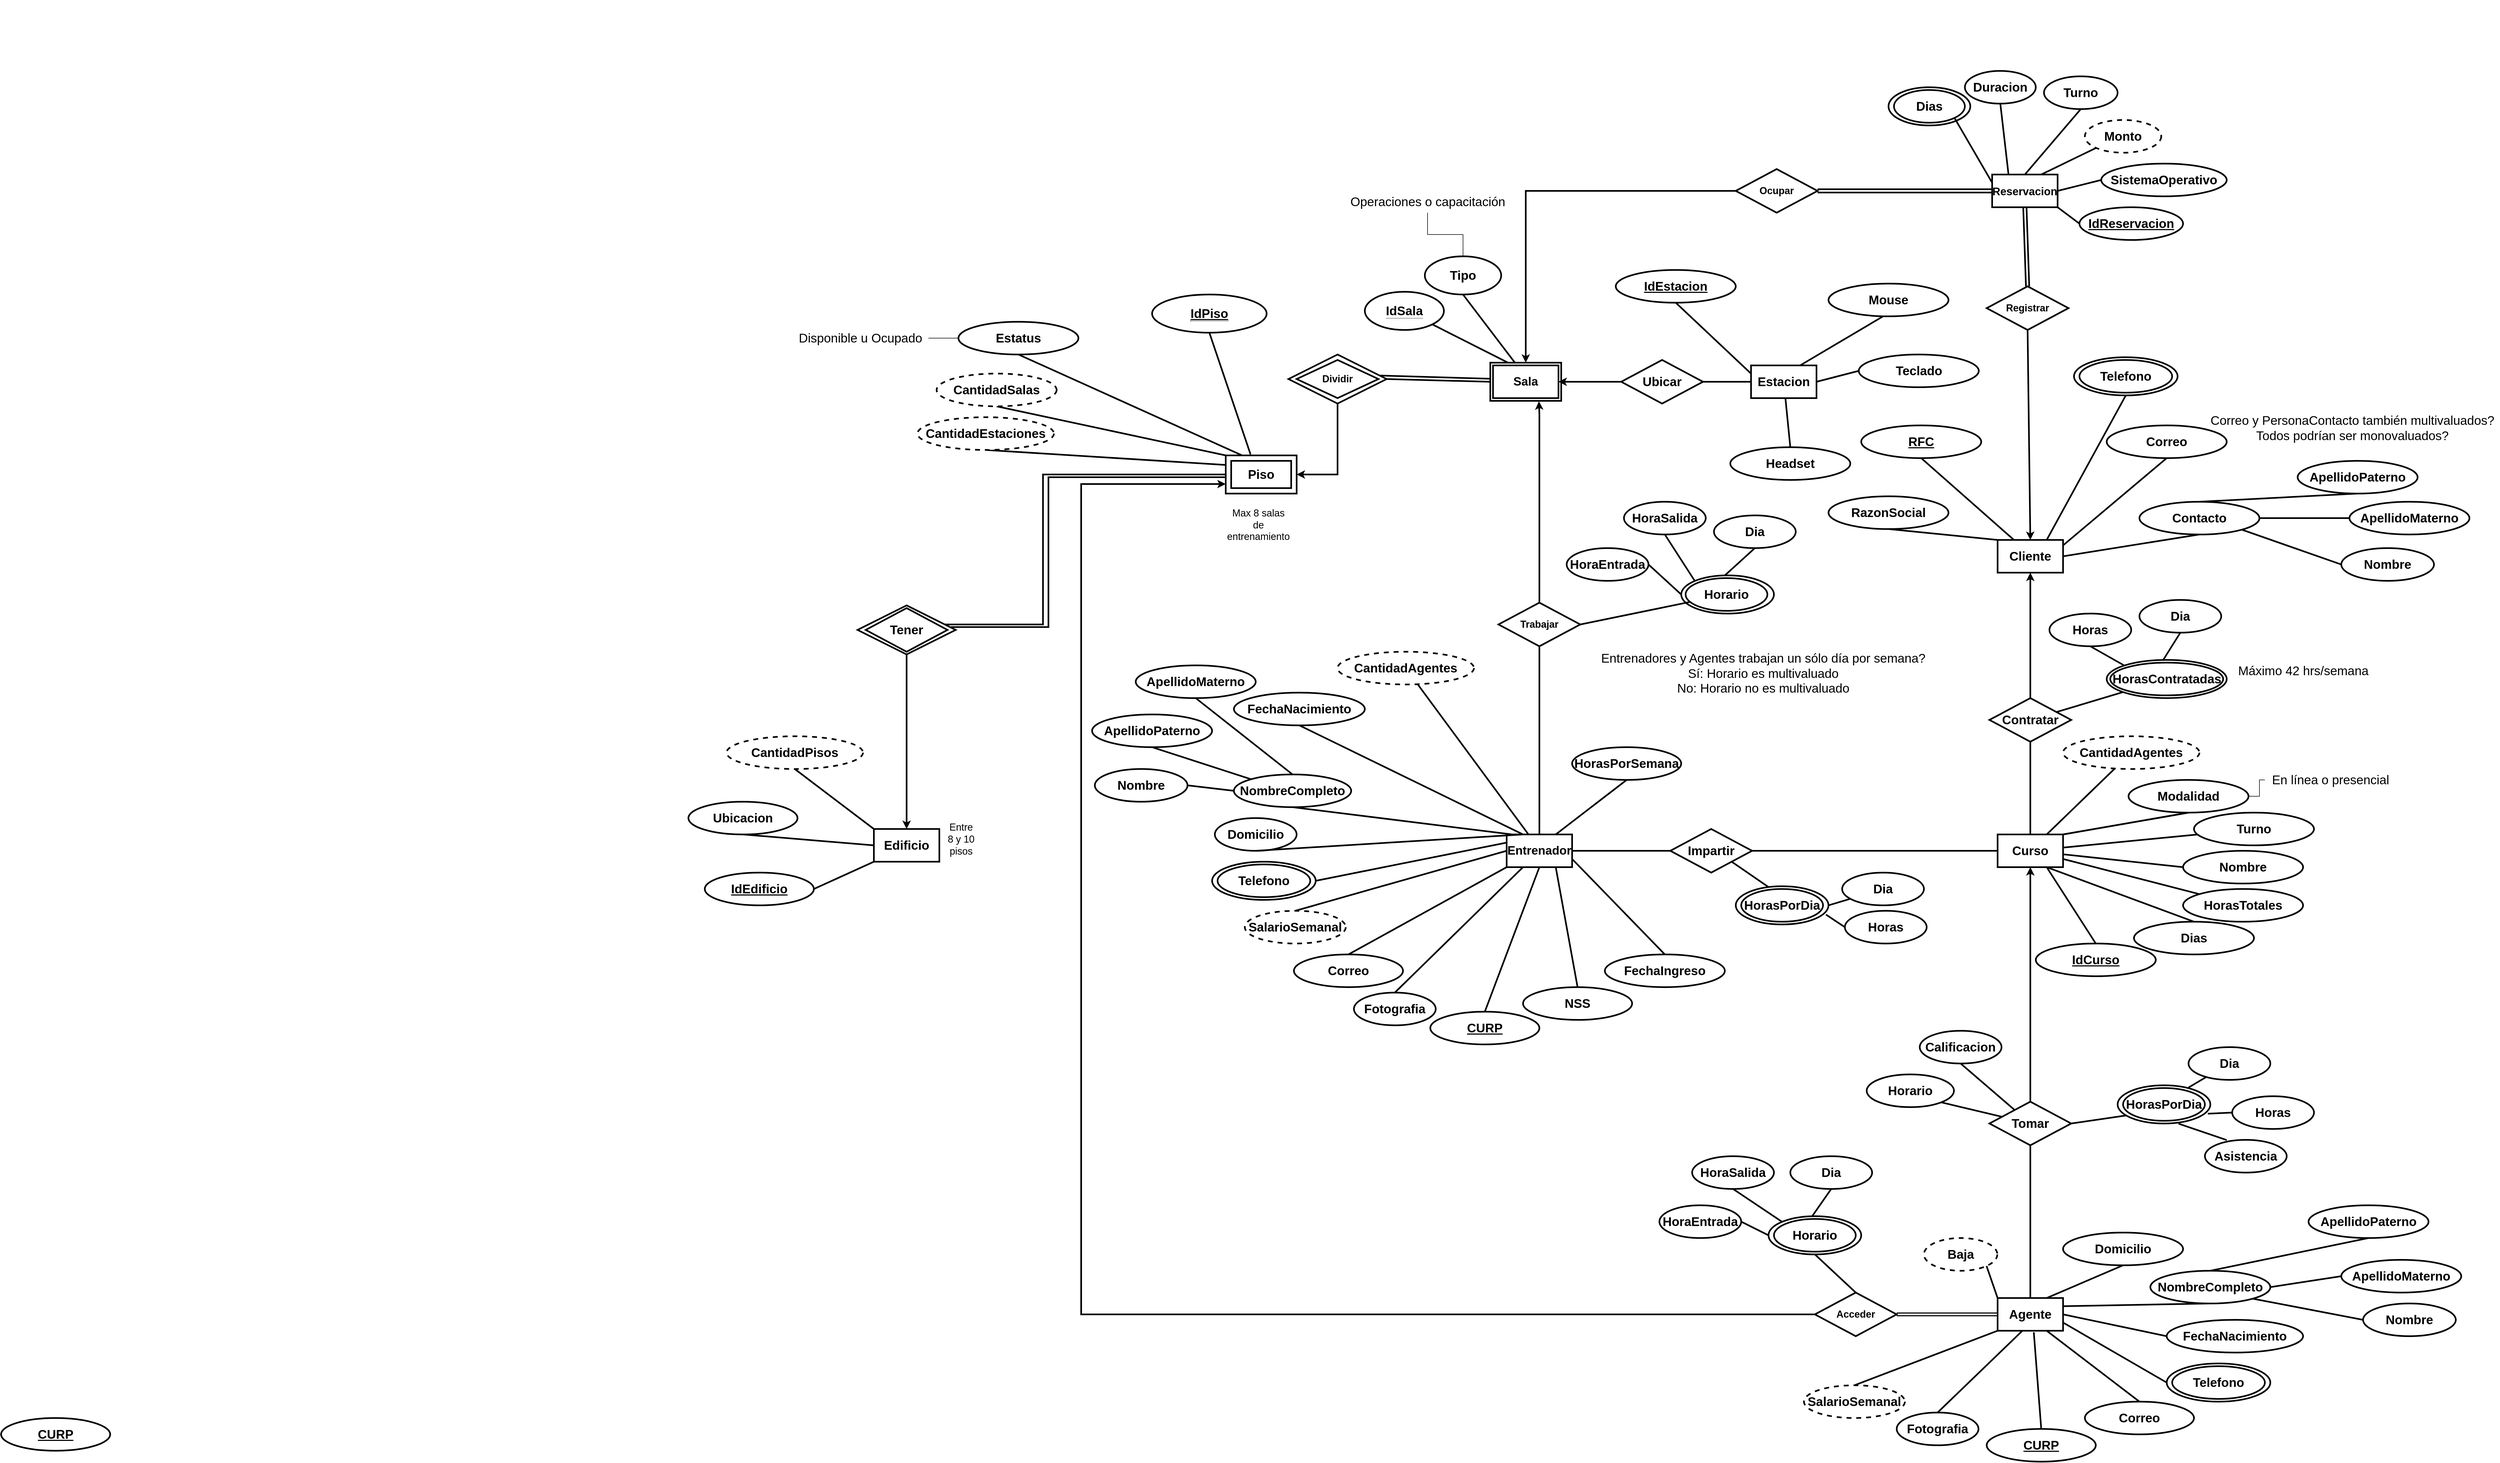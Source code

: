 <mxfile version="20.6.0" type="device"><diagram id="R2lEEEUBdFMjLlhIrx00" name="Page-1"><mxGraphModel dx="3330" dy="3526" grid="1" gridSize="10" guides="1" tooltips="1" connect="1" arrows="1" fold="1" page="1" pageScale="1" pageWidth="850" pageHeight="1100" math="0" shadow="0" extFonts="Permanent Marker^https://fonts.googleapis.com/css?family=Permanent+Marker"><root><mxCell id="0"/><mxCell id="1" parent="0"/><mxCell id="E67LZV5hZD--g2KkYzAz-15" value="&lt;u&gt;CURP&lt;/u&gt;" style="ellipse;whiteSpace=wrap;html=1;strokeWidth=3;fontSize=23;fontStyle=1" parent="1" vertex="1"><mxGeometry x="-410" y="900" width="200" height="60" as="geometry"/></mxCell><mxCell id="jJwOoZ3z-P2eVMtMrgPP-15" value="&lt;font style=&quot;font-size: 23px;&quot;&gt;Agente&lt;/font&gt;" style="rounded=0;whiteSpace=wrap;html=1;strokeWidth=3;fontStyle=1" vertex="1" parent="1"><mxGeometry x="3250" y="680" width="120" height="60" as="geometry"/></mxCell><mxCell id="jJwOoZ3z-P2eVMtMrgPP-16" value="&lt;font style=&quot;font-size: 23px;&quot;&gt;Edificio&lt;/font&gt;" style="rounded=0;whiteSpace=wrap;html=1;strokeWidth=3;fontStyle=1" vertex="1" parent="1"><mxGeometry x="1190" y="-180" width="120" height="60" as="geometry"/></mxCell><mxCell id="jJwOoZ3z-P2eVMtMrgPP-17" value="&lt;font style=&quot;font-size: 23px;&quot;&gt;Piso&lt;/font&gt;" style="rounded=0;whiteSpace=wrap;html=1;strokeWidth=3;fontStyle=1" vertex="1" parent="1"><mxGeometry x="1835" y="-865" width="130" height="70" as="geometry"/></mxCell><mxCell id="jJwOoZ3z-P2eVMtMrgPP-18" value="&lt;font style=&quot;font-size: 22px;&quot;&gt;Entrenador&lt;/font&gt;" style="rounded=0;whiteSpace=wrap;html=1;strokeWidth=3;fontStyle=1" vertex="1" parent="1"><mxGeometry x="2350" y="-170" width="120" height="60" as="geometry"/></mxCell><mxCell id="jJwOoZ3z-P2eVMtMrgPP-19" value="&lt;font style=&quot;font-size: 23px;&quot;&gt;Curso&lt;/font&gt;" style="rounded=0;whiteSpace=wrap;html=1;strokeWidth=3;fontStyle=1" vertex="1" parent="1"><mxGeometry x="3250" y="-170" width="120" height="60" as="geometry"/></mxCell><mxCell id="jJwOoZ3z-P2eVMtMrgPP-277" style="edgeStyle=none;rounded=0;orthogonalLoop=1;jettySize=auto;html=1;exitX=0.5;exitY=0;exitDx=0;exitDy=0;entryX=0.5;entryY=1;entryDx=0;entryDy=0;strokeWidth=3;fontSize=20;endArrow=none;endFill=0;startArrow=classic;startFill=1;" edge="1" parent="1" source="jJwOoZ3z-P2eVMtMrgPP-20" target="jJwOoZ3z-P2eVMtMrgPP-275"><mxGeometry relative="1" as="geometry"/></mxCell><mxCell id="jJwOoZ3z-P2eVMtMrgPP-20" value="&lt;font style=&quot;font-size: 23px;&quot;&gt;Cliente&lt;/font&gt;" style="rounded=0;whiteSpace=wrap;html=1;strokeWidth=3;fontStyle=1" vertex="1" parent="1"><mxGeometry x="3250" y="-710" width="120" height="60" as="geometry"/></mxCell><mxCell id="jJwOoZ3z-P2eVMtMrgPP-21" value="&lt;font style=&quot;font-size: 23px;&quot;&gt;Estacion&lt;/font&gt;" style="rounded=0;whiteSpace=wrap;html=1;strokeWidth=3;fontStyle=1" vertex="1" parent="1"><mxGeometry x="2798" y="-1030" width="120" height="60" as="geometry"/></mxCell><mxCell id="jJwOoZ3z-P2eVMtMrgPP-22" value="&lt;span style=&quot;font-size: 23px;&quot;&gt;Impartir&lt;/span&gt;" style="rhombus;whiteSpace=wrap;html=1;strokeWidth=3;fontSize=18;fontStyle=1" vertex="1" parent="1"><mxGeometry x="2650" y="-180" width="150" height="80" as="geometry"/></mxCell><mxCell id="jJwOoZ3z-P2eVMtMrgPP-23" value="" style="endArrow=none;html=1;rounded=0;fontSize=23;exitX=1;exitY=0.5;exitDx=0;exitDy=0;entryX=0;entryY=0.5;entryDx=0;entryDy=0;strokeWidth=3;fontStyle=1" edge="1" source="jJwOoZ3z-P2eVMtMrgPP-18" target="jJwOoZ3z-P2eVMtMrgPP-22" parent="1"><mxGeometry width="50" height="50" relative="1" as="geometry"><mxPoint x="3290" y="-110" as="sourcePoint"/><mxPoint x="3340" y="-160" as="targetPoint"/></mxGeometry></mxCell><mxCell id="jJwOoZ3z-P2eVMtMrgPP-24" value="" style="endArrow=none;html=1;rounded=0;fontSize=23;exitX=1;exitY=0.5;exitDx=0;exitDy=0;entryX=0;entryY=0.5;entryDx=0;entryDy=0;strokeWidth=3;fontStyle=1" edge="1" source="jJwOoZ3z-P2eVMtMrgPP-22" target="jJwOoZ3z-P2eVMtMrgPP-19" parent="1"><mxGeometry width="50" height="50" relative="1" as="geometry"><mxPoint x="3215" as="sourcePoint"/><mxPoint x="3370" as="targetPoint"/></mxGeometry></mxCell><mxCell id="jJwOoZ3z-P2eVMtMrgPP-25" value="&lt;span style=&quot;font-size: 23px;&quot;&gt;Contratar&lt;/span&gt;" style="rhombus;whiteSpace=wrap;html=1;strokeWidth=3;fontSize=18;fontStyle=1" vertex="1" parent="1"><mxGeometry x="3235" y="-420" width="150" height="80" as="geometry"/></mxCell><mxCell id="jJwOoZ3z-P2eVMtMrgPP-26" value="" style="endArrow=none;html=1;rounded=0;strokeWidth=3;fontSize=23;exitX=0.5;exitY=0;exitDx=0;exitDy=0;entryX=0.5;entryY=1;entryDx=0;entryDy=0;fontStyle=1" edge="1" source="jJwOoZ3z-P2eVMtMrgPP-19" target="jJwOoZ3z-P2eVMtMrgPP-25" parent="1"><mxGeometry width="50" height="50" relative="1" as="geometry"><mxPoint x="3440" y="-430" as="sourcePoint"/><mxPoint x="3430" y="-330" as="targetPoint"/></mxGeometry></mxCell><mxCell id="jJwOoZ3z-P2eVMtMrgPP-30" value="&lt;span style=&quot;font-size: 23px;&quot;&gt;Tomar&lt;/span&gt;" style="rhombus;whiteSpace=wrap;html=1;strokeWidth=3;fontSize=18;fontStyle=1" vertex="1" parent="1"><mxGeometry x="3235" y="320" width="150" height="80" as="geometry"/></mxCell><mxCell id="jJwOoZ3z-P2eVMtMrgPP-31" style="edgeStyle=orthogonalEdgeStyle;rounded=0;orthogonalLoop=1;jettySize=auto;html=1;exitX=1;exitY=0.5;exitDx=0;exitDy=0;entryX=0;entryY=0.5;entryDx=0;entryDy=0;endArrow=none;endFill=0;shape=link;strokeWidth=2;" edge="1" source="jJwOoZ3z-P2eVMtMrgPP-32" target="jJwOoZ3z-P2eVMtMrgPP-15" parent="1"><mxGeometry relative="1" as="geometry"/></mxCell><mxCell id="jJwOoZ3z-P2eVMtMrgPP-32" value="Acceder" style="rhombus;whiteSpace=wrap;html=1;strokeWidth=3;fontSize=18;fontStyle=1" vertex="1" parent="1"><mxGeometry x="2915" y="670" width="150" height="80" as="geometry"/></mxCell><mxCell id="jJwOoZ3z-P2eVMtMrgPP-33" value="" style="endArrow=classic;html=1;rounded=0;strokeWidth=3;fontSize=23;exitX=0;exitY=0.5;exitDx=0;exitDy=0;edgeStyle=elbowEdgeStyle;fontStyle=1;entryX=0;entryY=0.75;entryDx=0;entryDy=0;" edge="1" source="jJwOoZ3z-P2eVMtMrgPP-32" target="jJwOoZ3z-P2eVMtMrgPP-17" parent="1"><mxGeometry width="50" height="50" relative="1" as="geometry"><mxPoint x="3470" y="60" as="sourcePoint"/><mxPoint x="2090" y="-490" as="targetPoint"/><Array as="points"><mxPoint x="1570" y="670"/><mxPoint x="1540" y="570"/><mxPoint x="1450" y="90"/><mxPoint x="1880" y="-510"/><mxPoint x="1440" y="-510"/><mxPoint x="1440" y="480"/><mxPoint x="1850" y="110"/><mxPoint x="1880" y="390"/></Array></mxGeometry></mxCell><mxCell id="jJwOoZ3z-P2eVMtMrgPP-34" value="" style="endArrow=classic;html=1;rounded=0;strokeWidth=3;fontSize=23;exitX=0.5;exitY=0;exitDx=0;exitDy=0;entryX=0.5;entryY=1;entryDx=0;entryDy=0;edgeStyle=elbowEdgeStyle;elbow=vertical;fontStyle=1" edge="1" source="jJwOoZ3z-P2eVMtMrgPP-30" target="jJwOoZ3z-P2eVMtMrgPP-19" parent="1"><mxGeometry width="50" height="50" relative="1" as="geometry"><mxPoint x="3590" y="-70" as="sourcePoint"/><mxPoint x="3640" y="-120" as="targetPoint"/></mxGeometry></mxCell><mxCell id="jJwOoZ3z-P2eVMtMrgPP-35" value="" style="endArrow=none;html=1;rounded=0;strokeWidth=3;fontSize=23;exitX=0.5;exitY=0;exitDx=0;exitDy=0;entryX=0.5;entryY=1;entryDx=0;entryDy=0;fontStyle=1" edge="1" source="jJwOoZ3z-P2eVMtMrgPP-15" target="jJwOoZ3z-P2eVMtMrgPP-30" parent="1"><mxGeometry width="50" height="50" relative="1" as="geometry"><mxPoint x="3305" y="210" as="sourcePoint"/><mxPoint x="3295" y="500" as="targetPoint"/></mxGeometry></mxCell><mxCell id="jJwOoZ3z-P2eVMtMrgPP-36" value="NombreCompleto" style="ellipse;whiteSpace=wrap;html=1;strokeWidth=3;fontSize=23;fontStyle=1" vertex="1" parent="1"><mxGeometry x="1850" y="-280" width="215" height="60" as="geometry"/></mxCell><mxCell id="jJwOoZ3z-P2eVMtMrgPP-37" value="Domicilio" style="ellipse;whiteSpace=wrap;html=1;strokeWidth=3;fontSize=23;fontStyle=1" vertex="1" parent="1"><mxGeometry x="1815" y="-200" width="150" height="60" as="geometry"/></mxCell><mxCell id="jJwOoZ3z-P2eVMtMrgPP-38" value="FechaNacimiento" style="ellipse;whiteSpace=wrap;html=1;strokeWidth=3;fontSize=23;fontStyle=1" vertex="1" parent="1"><mxGeometry x="1850" y="-430" width="240" height="60" as="geometry"/></mxCell><mxCell id="jJwOoZ3z-P2eVMtMrgPP-39" value="" style="ellipse;whiteSpace=wrap;html=1;strokeWidth=3;fontSize=23;fontStyle=1" vertex="1" parent="1"><mxGeometry x="1810" y="-120" width="190" height="70" as="geometry"/></mxCell><mxCell id="jJwOoZ3z-P2eVMtMrgPP-40" value="Telefono" style="ellipse;whiteSpace=wrap;html=1;strokeWidth=3;fontSize=23;fontStyle=1" vertex="1" parent="1"><mxGeometry x="1820" y="-115" width="170" height="60" as="geometry"/></mxCell><mxCell id="jJwOoZ3z-P2eVMtMrgPP-41" value="Correo" style="ellipse;whiteSpace=wrap;html=1;strokeWidth=3;fontSize=23;fontStyle=1" vertex="1" parent="1"><mxGeometry x="1960" y="50" width="200" height="60" as="geometry"/></mxCell><mxCell id="jJwOoZ3z-P2eVMtMrgPP-42" value="&lt;u&gt;CURP&lt;/u&gt;" style="ellipse;whiteSpace=wrap;html=1;strokeWidth=3;fontSize=23;fontStyle=1" vertex="1" parent="1"><mxGeometry x="2210" y="155" width="200" height="60" as="geometry"/></mxCell><mxCell id="jJwOoZ3z-P2eVMtMrgPP-43" value="NSS" style="ellipse;whiteSpace=wrap;html=1;strokeWidth=3;fontSize=23;fontStyle=1" vertex="1" parent="1"><mxGeometry x="2380" y="110" width="200" height="60" as="geometry"/></mxCell><mxCell id="jJwOoZ3z-P2eVMtMrgPP-44" value="Fotografia" style="ellipse;whiteSpace=wrap;html=1;strokeWidth=3;fontSize=23;fontStyle=1" vertex="1" parent="1"><mxGeometry x="2070" y="120" width="150" height="60" as="geometry"/></mxCell><mxCell id="jJwOoZ3z-P2eVMtMrgPP-45" value="SalarioSemanal" style="ellipse;whiteSpace=wrap;html=1;strokeWidth=3;fontSize=23;fontStyle=1;dashed=1;" vertex="1" parent="1"><mxGeometry x="1870" y="-30" width="185" height="60" as="geometry"/></mxCell><mxCell id="jJwOoZ3z-P2eVMtMrgPP-46" value="" style="endArrow=none;html=1;rounded=0;strokeWidth=3;fontSize=23;elbow=vertical;entryX=0.25;entryY=0;entryDx=0;entryDy=0;exitX=0.5;exitY=1;exitDx=0;exitDy=0;fontStyle=1" edge="1" source="jJwOoZ3z-P2eVMtMrgPP-38" target="jJwOoZ3z-P2eVMtMrgPP-18" parent="1"><mxGeometry width="50" height="50" relative="1" as="geometry"><mxPoint x="2470" y="120" as="sourcePoint"/><mxPoint x="2510" y="70" as="targetPoint"/></mxGeometry></mxCell><mxCell id="jJwOoZ3z-P2eVMtMrgPP-47" value="" style="endArrow=none;html=1;rounded=0;strokeWidth=3;fontSize=23;elbow=vertical;entryX=0.5;entryY=1;entryDx=0;entryDy=0;fontStyle=1" edge="1" target="jJwOoZ3z-P2eVMtMrgPP-36" parent="1"><mxGeometry width="50" height="50" relative="1" as="geometry"><mxPoint x="2360" y="-170" as="sourcePoint"/><mxPoint x="2415" y="-150" as="targetPoint"/></mxGeometry></mxCell><mxCell id="jJwOoZ3z-P2eVMtMrgPP-48" value="" style="endArrow=none;html=1;rounded=0;strokeWidth=3;fontSize=23;elbow=vertical;entryX=0.5;entryY=1;entryDx=0;entryDy=0;exitX=0.25;exitY=0;exitDx=0;exitDy=0;fontStyle=1" edge="1" source="jJwOoZ3z-P2eVMtMrgPP-18" target="jJwOoZ3z-P2eVMtMrgPP-37" parent="1"><mxGeometry width="50" height="50" relative="1" as="geometry"><mxPoint x="2410" y="-140" as="sourcePoint"/><mxPoint x="2260" y="-300" as="targetPoint"/></mxGeometry></mxCell><mxCell id="jJwOoZ3z-P2eVMtMrgPP-49" value="" style="endArrow=none;html=1;rounded=0;strokeWidth=3;fontSize=23;elbow=vertical;entryX=1;entryY=0.5;entryDx=0;entryDy=0;exitX=0;exitY=0.25;exitDx=0;exitDy=0;fontStyle=1" edge="1" source="jJwOoZ3z-P2eVMtMrgPP-18" target="jJwOoZ3z-P2eVMtMrgPP-39" parent="1"><mxGeometry width="50" height="50" relative="1" as="geometry"><mxPoint x="2415" y="-150.0" as="sourcePoint"/><mxPoint x="2095" y="-240.0" as="targetPoint"/></mxGeometry></mxCell><mxCell id="jJwOoZ3z-P2eVMtMrgPP-50" value="" style="endArrow=none;html=1;rounded=0;strokeWidth=3;fontSize=23;elbow=vertical;entryX=0.5;entryY=0;entryDx=0;entryDy=0;exitX=0;exitY=0.5;exitDx=0;exitDy=0;fontStyle=1" edge="1" source="jJwOoZ3z-P2eVMtMrgPP-18" target="jJwOoZ3z-P2eVMtMrgPP-45" parent="1"><mxGeometry width="50" height="50" relative="1" as="geometry"><mxPoint x="2355" y="-150.0" as="sourcePoint"/><mxPoint x="2090" y="-155.0" as="targetPoint"/></mxGeometry></mxCell><mxCell id="jJwOoZ3z-P2eVMtMrgPP-51" value="" style="endArrow=none;html=1;rounded=0;strokeWidth=3;fontSize=23;elbow=vertical;entryX=0.5;entryY=0;entryDx=0;entryDy=0;exitX=0;exitY=1;exitDx=0;exitDy=0;fontStyle=1" edge="1" source="jJwOoZ3z-P2eVMtMrgPP-18" target="jJwOoZ3z-P2eVMtMrgPP-41" parent="1"><mxGeometry width="50" height="50" relative="1" as="geometry"><mxPoint x="2355" y="-120.0" as="sourcePoint"/><mxPoint x="2090.0" y="-60.0" as="targetPoint"/></mxGeometry></mxCell><mxCell id="jJwOoZ3z-P2eVMtMrgPP-52" value="" style="endArrow=none;html=1;rounded=0;strokeWidth=3;fontSize=23;elbow=vertical;entryX=0.5;entryY=0;entryDx=0;entryDy=0;exitX=0.25;exitY=1;exitDx=0;exitDy=0;fontStyle=1" edge="1" source="jJwOoZ3z-P2eVMtMrgPP-18" target="jJwOoZ3z-P2eVMtMrgPP-44" parent="1"><mxGeometry width="50" height="50" relative="1" as="geometry"><mxPoint x="2355" y="-90.0" as="sourcePoint"/><mxPoint x="2095" as="targetPoint"/></mxGeometry></mxCell><mxCell id="jJwOoZ3z-P2eVMtMrgPP-53" value="" style="endArrow=none;html=1;rounded=0;strokeWidth=3;fontSize=23;elbow=vertical;entryX=0.5;entryY=0;entryDx=0;entryDy=0;exitX=0.5;exitY=1;exitDx=0;exitDy=0;fontStyle=1" edge="1" source="jJwOoZ3z-P2eVMtMrgPP-18" target="jJwOoZ3z-P2eVMtMrgPP-42" parent="1"><mxGeometry width="50" height="50" relative="1" as="geometry"><mxPoint x="2440" y="-30" as="sourcePoint"/><mxPoint x="2155" y="80" as="targetPoint"/></mxGeometry></mxCell><mxCell id="jJwOoZ3z-P2eVMtMrgPP-54" value="" style="endArrow=none;html=1;rounded=0;strokeWidth=3;fontSize=23;elbow=vertical;entryX=0.5;entryY=0;entryDx=0;entryDy=0;exitX=0.75;exitY=1;exitDx=0;exitDy=0;fontStyle=1" edge="1" source="jJwOoZ3z-P2eVMtMrgPP-18" target="jJwOoZ3z-P2eVMtMrgPP-43" parent="1"><mxGeometry width="50" height="50" relative="1" as="geometry"><mxPoint x="2415" y="-90.0" as="sourcePoint"/><mxPoint x="2290" y="160" as="targetPoint"/></mxGeometry></mxCell><mxCell id="jJwOoZ3z-P2eVMtMrgPP-55" value="FechaIngreso" style="ellipse;whiteSpace=wrap;html=1;strokeWidth=3;fontSize=23;fontStyle=1" vertex="1" parent="1"><mxGeometry x="2530" y="50" width="220" height="60" as="geometry"/></mxCell><mxCell id="jJwOoZ3z-P2eVMtMrgPP-56" value="" style="endArrow=none;html=1;rounded=0;strokeWidth=3;fontSize=23;elbow=vertical;entryX=0.5;entryY=0;entryDx=0;entryDy=0;exitX=1;exitY=0.75;exitDx=0;exitDy=0;fontStyle=1" edge="1" source="jJwOoZ3z-P2eVMtMrgPP-18" target="jJwOoZ3z-P2eVMtMrgPP-55" parent="1"><mxGeometry width="50" height="50" relative="1" as="geometry"><mxPoint x="2450" y="-100" as="sourcePoint"/><mxPoint x="2630" y="50" as="targetPoint"/></mxGeometry></mxCell><mxCell id="jJwOoZ3z-P2eVMtMrgPP-57" value="" style="endArrow=none;html=1;rounded=0;strokeWidth=3;fontSize=23;elbow=vertical;entryX=0.387;entryY=0.033;entryDx=0;entryDy=0;exitX=1;exitY=1;exitDx=0;exitDy=0;fontStyle=1;entryPerimeter=0;" edge="1" source="jJwOoZ3z-P2eVMtMrgPP-22" target="jJwOoZ3z-P2eVMtMrgPP-201" parent="1"><mxGeometry width="50" height="50" relative="1" as="geometry"><mxPoint x="2390" y="-115.0" as="sourcePoint"/><mxPoint x="2845" y="-50" as="targetPoint"/></mxGeometry></mxCell><mxCell id="jJwOoZ3z-P2eVMtMrgPP-58" value="Domicilio" style="ellipse;whiteSpace=wrap;html=1;strokeWidth=3;fontSize=23;fontStyle=1" vertex="1" parent="1"><mxGeometry x="3370" y="560" width="220" height="60" as="geometry"/></mxCell><mxCell id="jJwOoZ3z-P2eVMtMrgPP-59" value="NombreCompleto" style="ellipse;whiteSpace=wrap;html=1;strokeWidth=3;fontSize=23;fontStyle=1" vertex="1" parent="1"><mxGeometry x="3530" y="630" width="220" height="60" as="geometry"/></mxCell><mxCell id="jJwOoZ3z-P2eVMtMrgPP-60" value="FechaNacimiento" style="ellipse;whiteSpace=wrap;html=1;strokeWidth=3;fontSize=23;fontStyle=1" vertex="1" parent="1"><mxGeometry x="3560" y="720" width="250" height="60" as="geometry"/></mxCell><mxCell id="jJwOoZ3z-P2eVMtMrgPP-61" value="Horario" style="ellipse;whiteSpace=wrap;html=1;strokeWidth=3;fontSize=23;fontStyle=1" vertex="1" parent="1"><mxGeometry x="3010" y="270" width="160" height="60" as="geometry"/></mxCell><mxCell id="jJwOoZ3z-P2eVMtMrgPP-62" value="Correo" style="ellipse;whiteSpace=wrap;html=1;strokeWidth=3;fontSize=23;fontStyle=1" vertex="1" parent="1"><mxGeometry x="3410" y="870" width="200" height="60" as="geometry"/></mxCell><mxCell id="jJwOoZ3z-P2eVMtMrgPP-63" value="&lt;u&gt;CURP&lt;/u&gt;" style="ellipse;whiteSpace=wrap;html=1;strokeWidth=3;fontSize=23;fontStyle=1" vertex="1" parent="1"><mxGeometry x="3230" y="920" width="200" height="60" as="geometry"/></mxCell><mxCell id="jJwOoZ3z-P2eVMtMrgPP-64" value="Fotografia" style="ellipse;whiteSpace=wrap;html=1;strokeWidth=3;fontSize=23;fontStyle=1" vertex="1" parent="1"><mxGeometry x="3065" y="890" width="150" height="60" as="geometry"/></mxCell><mxCell id="jJwOoZ3z-P2eVMtMrgPP-65" value="" style="endArrow=none;html=1;rounded=0;strokeWidth=3;fontSize=23;entryX=0.5;entryY=1;entryDx=0;entryDy=0;exitX=0.75;exitY=0;exitDx=0;exitDy=0;fontStyle=1" edge="1" source="jJwOoZ3z-P2eVMtMrgPP-15" target="jJwOoZ3z-P2eVMtMrgPP-58" parent="1"><mxGeometry width="50" height="50" relative="1" as="geometry"><mxPoint x="3330" y="640" as="sourcePoint"/><mxPoint x="3330.0" y="280" as="targetPoint"/></mxGeometry></mxCell><mxCell id="jJwOoZ3z-P2eVMtMrgPP-66" value="" style="endArrow=none;html=1;rounded=0;strokeWidth=3;fontSize=23;entryX=0.5;entryY=1;entryDx=0;entryDy=0;exitX=1;exitY=0.25;exitDx=0;exitDy=0;fontStyle=1" edge="1" source="jJwOoZ3z-P2eVMtMrgPP-15" target="jJwOoZ3z-P2eVMtMrgPP-59" parent="1"><mxGeometry width="50" height="50" relative="1" as="geometry"><mxPoint x="3350" y="690" as="sourcePoint"/><mxPoint x="3490" y="630" as="targetPoint"/></mxGeometry></mxCell><mxCell id="jJwOoZ3z-P2eVMtMrgPP-67" value="" style="endArrow=none;html=1;rounded=0;strokeWidth=3;fontSize=23;entryX=0;entryY=0.5;entryDx=0;entryDy=0;exitX=1;exitY=0.5;exitDx=0;exitDy=0;fontStyle=1" edge="1" source="jJwOoZ3z-P2eVMtMrgPP-15" target="jJwOoZ3z-P2eVMtMrgPP-60" parent="1"><mxGeometry width="50" height="50" relative="1" as="geometry"><mxPoint x="3380" y="705" as="sourcePoint"/><mxPoint x="3650" y="700" as="targetPoint"/></mxGeometry></mxCell><mxCell id="jJwOoZ3z-P2eVMtMrgPP-68" value="" style="endArrow=none;html=1;rounded=0;strokeWidth=3;fontSize=23;entryX=0.553;entryY=1.045;entryDx=0;entryDy=0;exitX=0.5;exitY=0;exitDx=0;exitDy=0;entryPerimeter=0;fontStyle=1" edge="1" source="jJwOoZ3z-P2eVMtMrgPP-63" target="jJwOoZ3z-P2eVMtMrgPP-15" parent="1"><mxGeometry width="50" height="50" relative="1" as="geometry"><mxPoint x="3380" y="720" as="sourcePoint"/><mxPoint x="3570" y="760" as="targetPoint"/></mxGeometry></mxCell><mxCell id="jJwOoZ3z-P2eVMtMrgPP-69" value="" style="endArrow=none;html=1;rounded=0;strokeWidth=3;fontSize=23;entryX=0.5;entryY=0;entryDx=0;entryDy=0;exitX=0.75;exitY=1;exitDx=0;exitDy=0;fontStyle=1" edge="1" source="jJwOoZ3z-P2eVMtMrgPP-15" target="jJwOoZ3z-P2eVMtMrgPP-62" parent="1"><mxGeometry width="50" height="50" relative="1" as="geometry"><mxPoint x="3390" y="730" as="sourcePoint"/><mxPoint x="3580" y="770" as="targetPoint"/></mxGeometry></mxCell><mxCell id="jJwOoZ3z-P2eVMtMrgPP-70" value="" style="endArrow=none;html=1;rounded=0;strokeWidth=3;fontSize=23;exitX=1;exitY=0.75;exitDx=0;exitDy=0;entryX=0;entryY=0.5;entryDx=0;entryDy=0;fontStyle=1" edge="1" source="jJwOoZ3z-P2eVMtMrgPP-15" target="jJwOoZ3z-P2eVMtMrgPP-72" parent="1"><mxGeometry width="50" height="50" relative="1" as="geometry"><mxPoint x="3400" y="740" as="sourcePoint"/><mxPoint x="3550" y="820" as="targetPoint"/></mxGeometry></mxCell><mxCell id="jJwOoZ3z-P2eVMtMrgPP-71" value="" style="endArrow=none;html=1;rounded=0;strokeWidth=3;fontSize=23;entryX=0.5;entryY=0;entryDx=0;entryDy=0;exitX=0.383;exitY=0.993;exitDx=0;exitDy=0;exitPerimeter=0;fontStyle=1" edge="1" source="jJwOoZ3z-P2eVMtMrgPP-15" target="jJwOoZ3z-P2eVMtMrgPP-64" parent="1"><mxGeometry width="50" height="50" relative="1" as="geometry"><mxPoint x="3410" y="750" as="sourcePoint"/><mxPoint x="3600" y="790" as="targetPoint"/></mxGeometry></mxCell><mxCell id="jJwOoZ3z-P2eVMtMrgPP-72" value="" style="ellipse;whiteSpace=wrap;html=1;strokeWidth=3;fontSize=23;fontStyle=1" vertex="1" parent="1"><mxGeometry x="3560" y="800" width="190" height="70" as="geometry"/></mxCell><mxCell id="jJwOoZ3z-P2eVMtMrgPP-73" value="Telefono" style="ellipse;whiteSpace=wrap;html=1;strokeWidth=3;fontSize=23;fontStyle=1" vertex="1" parent="1"><mxGeometry x="3570" y="805" width="170" height="60" as="geometry"/></mxCell><mxCell id="jJwOoZ3z-P2eVMtMrgPP-74" value="" style="endArrow=none;html=1;rounded=0;strokeWidth=3;fontSize=23;elbow=vertical;exitX=1;exitY=1;exitDx=0;exitDy=0;fontStyle=1" edge="1" source="jJwOoZ3z-P2eVMtMrgPP-61" target="jJwOoZ3z-P2eVMtMrgPP-30" parent="1"><mxGeometry width="50" height="50" relative="1" as="geometry"><mxPoint x="2772.5" y="-110" as="sourcePoint"/><mxPoint x="2855" y="-40" as="targetPoint"/></mxGeometry></mxCell><mxCell id="jJwOoZ3z-P2eVMtMrgPP-75" value="Ubicacion" style="ellipse;whiteSpace=wrap;html=1;strokeWidth=3;fontSize=23;fontStyle=1" vertex="1" parent="1"><mxGeometry x="850" y="-230" width="200" height="60" as="geometry"/></mxCell><mxCell id="jJwOoZ3z-P2eVMtMrgPP-76" value="" style="endArrow=none;html=1;rounded=0;strokeWidth=3;fontSize=23;elbow=vertical;entryX=0.5;entryY=1;entryDx=0;entryDy=0;exitX=0;exitY=0.5;exitDx=0;exitDy=0;fontStyle=1" edge="1" source="jJwOoZ3z-P2eVMtMrgPP-16" target="jJwOoZ3z-P2eVMtMrgPP-75" parent="1"><mxGeometry width="50" height="50" relative="1" as="geometry"><mxPoint x="1735" y="-840" as="sourcePoint"/><mxPoint x="1605" y="-580" as="targetPoint"/></mxGeometry></mxCell><mxCell id="jJwOoZ3z-P2eVMtMrgPP-77" value="" style="endArrow=none;html=1;rounded=0;strokeWidth=3;fontSize=23;elbow=vertical;entryX=0.5;entryY=1;entryDx=0;entryDy=0;exitX=0;exitY=0;exitDx=0;exitDy=0;fontStyle=1" edge="1" source="jJwOoZ3z-P2eVMtMrgPP-16" target="jJwOoZ3z-P2eVMtMrgPP-151" parent="1"><mxGeometry width="50" height="50" relative="1" as="geometry"><mxPoint x="2025" y="-240" as="sourcePoint"/><mxPoint x="1450" y="-230" as="targetPoint"/></mxGeometry></mxCell><mxCell id="jJwOoZ3z-P2eVMtMrgPP-78" value="" style="endArrow=none;html=1;rounded=0;strokeWidth=3;fontSize=23;elbow=vertical;entryX=0;entryY=0;entryDx=0;entryDy=0;exitX=0.5;exitY=1;exitDx=0;exitDy=0;fontStyle=1" edge="1" source="jJwOoZ3z-P2eVMtMrgPP-87" target="jJwOoZ3z-P2eVMtMrgPP-17" parent="1"><mxGeometry width="50" height="50" relative="1" as="geometry"><mxPoint x="1575" y="-945" as="sourcePoint"/><mxPoint x="1540" y="-475" as="targetPoint"/></mxGeometry></mxCell><mxCell id="jJwOoZ3z-P2eVMtMrgPP-79" value="" style="endArrow=none;html=1;rounded=0;strokeWidth=3;fontSize=23;elbow=vertical;entryX=0;entryY=0.25;entryDx=0;entryDy=0;exitX=0.5;exitY=1;exitDx=0;exitDy=0;fontStyle=1" edge="1" source="jJwOoZ3z-P2eVMtMrgPP-88" target="jJwOoZ3z-P2eVMtMrgPP-17" parent="1"><mxGeometry width="50" height="50" relative="1" as="geometry"><mxPoint x="1505" y="-865" as="sourcePoint"/><mxPoint x="1890" y="-855" as="targetPoint"/></mxGeometry></mxCell><mxCell id="jJwOoZ3z-P2eVMtMrgPP-80" value="&lt;span style=&quot;font-size: 23px;&quot;&gt;Tener&lt;/span&gt;" style="rhombus;whiteSpace=wrap;html=1;strokeWidth=3;fontSize=18;fontStyle=1" vertex="1" parent="1"><mxGeometry x="1160" y="-590" width="180" height="90" as="geometry"/></mxCell><mxCell id="jJwOoZ3z-P2eVMtMrgPP-81" value="" style="endArrow=classic;html=1;rounded=0;strokeWidth=3;fontSize=23;exitX=0.5;exitY=1;exitDx=0;exitDy=0;edgeStyle=orthogonalEdgeStyle;elbow=vertical;fontStyle=1;entryX=0.5;entryY=0;entryDx=0;entryDy=0;" edge="1" source="jJwOoZ3z-P2eVMtMrgPP-80" target="jJwOoZ3z-P2eVMtMrgPP-16" parent="1"><mxGeometry width="50" height="50" relative="1" as="geometry"><mxPoint x="1540" y="510" as="sourcePoint"/><mxPoint x="1290" y="-250" as="targetPoint"/><Array as="points"/></mxGeometry></mxCell><mxCell id="jJwOoZ3z-P2eVMtMrgPP-82" value="&lt;span style=&quot;font-size: 23px;&quot;&gt;Tener&lt;/span&gt;" style="rhombus;whiteSpace=wrap;html=1;strokeWidth=3;fontSize=18;fontStyle=1" vertex="1" parent="1"><mxGeometry x="1175" y="-585" width="150" height="80" as="geometry"/></mxCell><mxCell id="jJwOoZ3z-P2eVMtMrgPP-83" value="&lt;font style=&quot;font-size: 23px;&quot;&gt;Piso&lt;/font&gt;" style="rounded=0;whiteSpace=wrap;html=1;strokeWidth=3;fontStyle=1" vertex="1" parent="1"><mxGeometry x="1845" y="-855" width="110" height="50" as="geometry"/></mxCell><mxCell id="jJwOoZ3z-P2eVMtMrgPP-84" style="edgeStyle=orthogonalEdgeStyle;rounded=0;orthogonalLoop=1;jettySize=auto;html=1;exitX=0;exitY=0.5;exitDx=0;exitDy=0;endArrow=none;endFill=0;" edge="1" source="jJwOoZ3z-P2eVMtMrgPP-85" target="jJwOoZ3z-P2eVMtMrgPP-229" parent="1"><mxGeometry relative="1" as="geometry"/></mxCell><mxCell id="jJwOoZ3z-P2eVMtMrgPP-85" value="Estatus" style="ellipse;whiteSpace=wrap;html=1;strokeWidth=3;fontSize=23;fontStyle=1" vertex="1" parent="1"><mxGeometry x="1345" y="-1110" width="220" height="60" as="geometry"/></mxCell><mxCell id="jJwOoZ3z-P2eVMtMrgPP-86" value="" style="endArrow=none;html=1;rounded=0;strokeWidth=3;fontSize=23;elbow=vertical;exitX=0.5;exitY=1;exitDx=0;exitDy=0;fontStyle=1" edge="1" source="jJwOoZ3z-P2eVMtMrgPP-85" parent="1"><mxGeometry width="50" height="50" relative="1" as="geometry"><mxPoint x="1790" y="-995" as="sourcePoint"/><mxPoint x="1865" y="-865" as="targetPoint"/></mxGeometry></mxCell><mxCell id="jJwOoZ3z-P2eVMtMrgPP-87" value="&lt;span style=&quot;&quot;&gt;&lt;font style=&quot;font-size: 23px;&quot;&gt;CantidadSalas&lt;/font&gt;&lt;/span&gt;" style="ellipse;whiteSpace=wrap;html=1;align=center;strokeWidth=3;fontSize=16;fontStyle=1;dashed=1;" vertex="1" parent="1"><mxGeometry x="1305" y="-1015" width="220" height="60" as="geometry"/></mxCell><mxCell id="jJwOoZ3z-P2eVMtMrgPP-88" value="&lt;span style=&quot;&quot;&gt;&lt;font style=&quot;font-size: 23px;&quot;&gt;CantidadEstaciones&lt;/font&gt;&lt;/span&gt;" style="ellipse;whiteSpace=wrap;html=1;align=center;strokeWidth=3;fontSize=16;fontStyle=1;dashed=1;" vertex="1" parent="1"><mxGeometry x="1270" y="-935" width="250" height="60" as="geometry"/></mxCell><mxCell id="jJwOoZ3z-P2eVMtMrgPP-90" value="Mouse" style="ellipse;whiteSpace=wrap;html=1;strokeWidth=3;fontSize=23;fontStyle=1" vertex="1" parent="1"><mxGeometry x="2940" y="-1180" width="220" height="60" as="geometry"/></mxCell><mxCell id="jJwOoZ3z-P2eVMtMrgPP-91" value="Teclado" style="ellipse;whiteSpace=wrap;html=1;strokeWidth=3;fontSize=23;fontStyle=1" vertex="1" parent="1"><mxGeometry x="2995.5" y="-1050" width="220" height="60" as="geometry"/></mxCell><mxCell id="jJwOoZ3z-P2eVMtMrgPP-92" value="Headset" style="ellipse;whiteSpace=wrap;html=1;strokeWidth=3;fontSize=23;fontStyle=1" vertex="1" parent="1"><mxGeometry x="2760" y="-880" width="220" height="60" as="geometry"/></mxCell><mxCell id="jJwOoZ3z-P2eVMtMrgPP-94" value="" style="endArrow=none;html=1;rounded=0;strokeWidth=3;fontSize=23;elbow=vertical;exitX=0.5;exitY=0;exitDx=0;exitDy=0;fontStyle=1" edge="1" source="jJwOoZ3z-P2eVMtMrgPP-92" target="jJwOoZ3z-P2eVMtMrgPP-21" parent="1"><mxGeometry width="50" height="50" relative="1" as="geometry"><mxPoint x="2888" y="-650" as="sourcePoint"/><mxPoint x="2770" y="-950" as="targetPoint"/></mxGeometry></mxCell><mxCell id="jJwOoZ3z-P2eVMtMrgPP-95" value="" style="endArrow=none;html=1;rounded=0;strokeWidth=3;fontSize=23;elbow=vertical;exitX=0.455;exitY=1;exitDx=0;exitDy=0;entryX=0.75;entryY=0;entryDx=0;entryDy=0;exitPerimeter=0;fontStyle=1" edge="1" source="jJwOoZ3z-P2eVMtMrgPP-90" target="jJwOoZ3z-P2eVMtMrgPP-21" parent="1"><mxGeometry width="50" height="50" relative="1" as="geometry"><mxPoint x="3043" y="-770" as="sourcePoint"/><mxPoint x="3073" y="-580" as="targetPoint"/></mxGeometry></mxCell><mxCell id="jJwOoZ3z-P2eVMtMrgPP-96" value="" style="endArrow=none;html=1;rounded=0;strokeWidth=3;fontSize=23;elbow=vertical;exitX=0;exitY=0.5;exitDx=0;exitDy=0;entryX=1;entryY=0.5;entryDx=0;entryDy=0;fontStyle=1" edge="1" source="jJwOoZ3z-P2eVMtMrgPP-91" target="jJwOoZ3z-P2eVMtMrgPP-21" parent="1"><mxGeometry width="50" height="50" relative="1" as="geometry"><mxPoint x="3203.1" y="-660" as="sourcePoint"/><mxPoint x="3103" y="-580" as="targetPoint"/></mxGeometry></mxCell><mxCell id="jJwOoZ3z-P2eVMtMrgPP-97" value="&lt;div&gt;Trabajar&lt;/div&gt;" style="rhombus;whiteSpace=wrap;html=1;strokeWidth=3;fontSize=18;fontStyle=1" vertex="1" parent="1"><mxGeometry x="2335" y="-595" width="150" height="80" as="geometry"/></mxCell><mxCell id="jJwOoZ3z-P2eVMtMrgPP-98" value="&amp;nbsp;" style="endArrow=classic;html=1;rounded=0;strokeWidth=3;fontSize=23;edgeStyle=orthogonalEdgeStyle;elbow=vertical;exitX=0.5;exitY=0;exitDx=0;exitDy=0;fontStyle=1;entryX=0.686;entryY=1.013;entryDx=0;entryDy=0;entryPerimeter=0;" edge="1" source="jJwOoZ3z-P2eVMtMrgPP-97" target="jJwOoZ3z-P2eVMtMrgPP-135" parent="1"><mxGeometry x="-0.531" y="-201" width="50" height="50" relative="1" as="geometry"><mxPoint x="2670" y="-410" as="sourcePoint"/><mxPoint x="2430" y="-920" as="targetPoint"/><Array as="points"><mxPoint x="2410" y="-940"/><mxPoint x="2409" y="-940"/></Array><mxPoint x="89" y="21" as="offset"/></mxGeometry></mxCell><mxCell id="jJwOoZ3z-P2eVMtMrgPP-99" value="" style="endArrow=none;html=1;rounded=0;fontSize=23;exitX=0.5;exitY=1;exitDx=0;exitDy=0;strokeWidth=3;entryX=0.5;entryY=0;entryDx=0;entryDy=0;fontStyle=1" edge="1" source="jJwOoZ3z-P2eVMtMrgPP-97" target="jJwOoZ3z-P2eVMtMrgPP-18" parent="1"><mxGeometry width="50" height="50" relative="1" as="geometry"><mxPoint x="2480" y="-130" as="sourcePoint"/><mxPoint x="2430" y="-180" as="targetPoint"/></mxGeometry></mxCell><mxCell id="jJwOoZ3z-P2eVMtMrgPP-100" value="HorasTotales" style="ellipse;whiteSpace=wrap;html=1;strokeWidth=3;fontSize=23;fontStyle=1" vertex="1" parent="1"><mxGeometry x="3590" y="-70" width="220" height="60" as="geometry"/></mxCell><mxCell id="jJwOoZ3z-P2eVMtMrgPP-101" style="edgeStyle=orthogonalEdgeStyle;rounded=0;orthogonalLoop=1;jettySize=auto;html=1;exitX=1;exitY=0.5;exitDx=0;exitDy=0;endArrow=none;endFill=0;" edge="1" source="jJwOoZ3z-P2eVMtMrgPP-102" target="jJwOoZ3z-P2eVMtMrgPP-232" parent="1"><mxGeometry relative="1" as="geometry"/></mxCell><mxCell id="jJwOoZ3z-P2eVMtMrgPP-102" value="Modalidad" style="ellipse;whiteSpace=wrap;html=1;strokeWidth=3;fontSize=23;fontStyle=1" vertex="1" parent="1"><mxGeometry x="3490" y="-270" width="220" height="60" as="geometry"/></mxCell><mxCell id="jJwOoZ3z-P2eVMtMrgPP-103" value="Dias" style="ellipse;whiteSpace=wrap;html=1;strokeWidth=3;fontSize=23;fontStyle=1" vertex="1" parent="1"><mxGeometry x="3500" y="-10" width="220" height="60" as="geometry"/></mxCell><mxCell id="jJwOoZ3z-P2eVMtMrgPP-104" value="Nombre" style="ellipse;whiteSpace=wrap;html=1;strokeWidth=3;fontSize=23;fontStyle=1" vertex="1" parent="1"><mxGeometry x="3590" y="-140" width="220" height="60" as="geometry"/></mxCell><mxCell id="jJwOoZ3z-P2eVMtMrgPP-105" value="" style="endArrow=none;html=1;rounded=0;strokeWidth=3;fontSize=23;elbow=vertical;entryX=0;entryY=0.5;entryDx=0;entryDy=0;fontStyle=1" edge="1" source="jJwOoZ3z-P2eVMtMrgPP-19" target="jJwOoZ3z-P2eVMtMrgPP-104" parent="1"><mxGeometry width="50" height="50" relative="1" as="geometry"><mxPoint x="3370" y="-140" as="sourcePoint"/><mxPoint x="3282.5" y="350" as="targetPoint"/></mxGeometry></mxCell><mxCell id="jJwOoZ3z-P2eVMtMrgPP-106" value="" style="endArrow=none;html=1;rounded=0;strokeWidth=3;fontSize=23;elbow=vertical;fontStyle=1;exitX=1;exitY=0.75;exitDx=0;exitDy=0;" edge="1" source="jJwOoZ3z-P2eVMtMrgPP-19" target="jJwOoZ3z-P2eVMtMrgPP-100" parent="1"><mxGeometry width="50" height="50" relative="1" as="geometry"><mxPoint x="3380" y="-130" as="sourcePoint"/><mxPoint x="3600" y="-140" as="targetPoint"/></mxGeometry></mxCell><mxCell id="jJwOoZ3z-P2eVMtMrgPP-107" value="" style="endArrow=none;html=1;rounded=0;strokeWidth=3;fontSize=23;elbow=vertical;entryX=0.5;entryY=1;entryDx=0;entryDy=0;exitX=1;exitY=0;exitDx=0;exitDy=0;fontStyle=1" edge="1" source="jJwOoZ3z-P2eVMtMrgPP-19" target="jJwOoZ3z-P2eVMtMrgPP-102" parent="1"><mxGeometry width="50" height="50" relative="1" as="geometry"><mxPoint x="3500" y="-120" as="sourcePoint"/><mxPoint x="3740" as="targetPoint"/></mxGeometry></mxCell><mxCell id="jJwOoZ3z-P2eVMtMrgPP-108" value="" style="endArrow=none;html=1;rounded=0;fontSize=23;strokeWidth=3;entryX=0;entryY=0.5;entryDx=0;entryDy=0;edgeStyle=elbowEdgeStyle;fontStyle=1;" edge="1" source="jJwOoZ3z-P2eVMtMrgPP-80" target="jJwOoZ3z-P2eVMtMrgPP-17" parent="1"><mxGeometry width="50" height="50" relative="1" as="geometry"><mxPoint x="1410" y="-570" as="sourcePoint"/><mxPoint x="1524" y="-500" as="targetPoint"/><Array as="points"><mxPoint x="1500" y="-555"/><mxPoint x="1610" y="-560"/><mxPoint x="1520" y="-100"/><mxPoint x="1520" y="-340"/></Array></mxGeometry></mxCell><mxCell id="jJwOoZ3z-P2eVMtMrgPP-109" value="" style="endArrow=none;html=1;rounded=0;fontSize=23;strokeWidth=3;edgeStyle=elbowEdgeStyle;fontStyle=1;exitX=0.951;exitY=0.441;exitDx=0;exitDy=0;exitPerimeter=0;entryX=-0.013;entryY=0.572;entryDx=0;entryDy=0;entryPerimeter=0;" edge="1" source="jJwOoZ3z-P2eVMtMrgPP-80" target="jJwOoZ3z-P2eVMtMrgPP-17" parent="1"><mxGeometry width="50" height="50" relative="1" as="geometry"><mxPoint x="1390" y="-549" as="sourcePoint"/><mxPoint x="2010" y="-550" as="targetPoint"/><Array as="points"><mxPoint x="1510" y="-710"/><mxPoint x="1960" y="-550"/><mxPoint x="1870" y="-555"/><mxPoint x="1780" y="-555"/><mxPoint x="1630" y="-555"/><mxPoint x="1560" y="-555"/><mxPoint x="1410" y="-550"/><mxPoint x="1390" y="-550"/><mxPoint x="1380" y="-549"/><mxPoint x="1400" y="-550"/><mxPoint x="1430" y="-580"/><mxPoint x="1430" y="-570"/><mxPoint x="1530" y="-540"/><mxPoint x="1550" y="-319.08"/></Array></mxGeometry></mxCell><mxCell id="jJwOoZ3z-P2eVMtMrgPP-110" value="ApellidoPaterno" style="ellipse;whiteSpace=wrap;html=1;strokeWidth=3;fontSize=23;fontStyle=1" vertex="1" parent="1"><mxGeometry x="1590" y="-390" width="220" height="60" as="geometry"/></mxCell><mxCell id="jJwOoZ3z-P2eVMtMrgPP-111" value="Nombre" style="ellipse;whiteSpace=wrap;html=1;strokeWidth=3;fontSize=23;fontStyle=1" vertex="1" parent="1"><mxGeometry x="1595" y="-290" width="170" height="60" as="geometry"/></mxCell><mxCell id="jJwOoZ3z-P2eVMtMrgPP-112" value="ApellidoMaterno" style="ellipse;whiteSpace=wrap;html=1;strokeWidth=3;fontSize=23;fontStyle=1" vertex="1" parent="1"><mxGeometry x="1670" y="-480" width="220" height="60" as="geometry"/></mxCell><mxCell id="jJwOoZ3z-P2eVMtMrgPP-113" value="" style="endArrow=none;html=1;rounded=0;strokeWidth=3;fontSize=23;elbow=vertical;entryX=0.5;entryY=0;entryDx=0;entryDy=0;exitX=0.5;exitY=1;exitDx=0;exitDy=0;fontStyle=1" edge="1" source="jJwOoZ3z-P2eVMtMrgPP-112" target="jJwOoZ3z-P2eVMtMrgPP-36" parent="1"><mxGeometry width="50" height="50" relative="1" as="geometry"><mxPoint x="2030" y="-300" as="sourcePoint"/><mxPoint x="2390" y="-160" as="targetPoint"/></mxGeometry></mxCell><mxCell id="jJwOoZ3z-P2eVMtMrgPP-114" value="" style="endArrow=none;html=1;rounded=0;strokeWidth=3;fontSize=23;elbow=vertical;exitX=0.5;exitY=1;exitDx=0;exitDy=0;entryX=0;entryY=0;entryDx=0;entryDy=0;fontStyle=1" edge="1" source="jJwOoZ3z-P2eVMtMrgPP-110" target="jJwOoZ3z-P2eVMtMrgPP-36" parent="1"><mxGeometry width="50" height="50" relative="1" as="geometry"><mxPoint x="1780" y="-300" as="sourcePoint"/><mxPoint x="1890" y="-310" as="targetPoint"/></mxGeometry></mxCell><mxCell id="jJwOoZ3z-P2eVMtMrgPP-115" value="" style="endArrow=none;html=1;rounded=0;strokeWidth=3;fontSize=23;elbow=vertical;exitX=1;exitY=0.5;exitDx=0;exitDy=0;entryX=0;entryY=0.5;entryDx=0;entryDy=0;fontStyle=1" edge="1" source="jJwOoZ3z-P2eVMtMrgPP-111" target="jJwOoZ3z-P2eVMtMrgPP-36" parent="1"><mxGeometry width="50" height="50" relative="1" as="geometry"><mxPoint x="1710" y="-320" as="sourcePoint"/><mxPoint x="1903.775" y="-261.058" as="targetPoint"/></mxGeometry></mxCell><mxCell id="jJwOoZ3z-P2eVMtMrgPP-116" value="" style="endArrow=none;html=1;rounded=0;strokeWidth=3;fontSize=23;elbow=vertical;entryX=0.5;entryY=0;entryDx=0;entryDy=0;exitX=0.75;exitY=1;exitDx=0;exitDy=0;fontStyle=1" edge="1" source="jJwOoZ3z-P2eVMtMrgPP-19" target="jJwOoZ3z-P2eVMtMrgPP-103" parent="1"><mxGeometry width="50" height="50" relative="1" as="geometry"><mxPoint x="3500" y="-120" as="sourcePoint"/><mxPoint x="3670" y="-80" as="targetPoint"/></mxGeometry></mxCell><mxCell id="jJwOoZ3z-P2eVMtMrgPP-117" value="HoraEntrada" style="ellipse;whiteSpace=wrap;html=1;strokeWidth=3;fontSize=23;fontStyle=1" vertex="1" parent="1"><mxGeometry x="2630" y="510" width="150" height="60" as="geometry"/></mxCell><mxCell id="jJwOoZ3z-P2eVMtMrgPP-118" value="HoraSalida" style="ellipse;whiteSpace=wrap;html=1;strokeWidth=3;fontSize=23;fontStyle=1" vertex="1" parent="1"><mxGeometry x="2690" y="420" width="150" height="60" as="geometry"/></mxCell><mxCell id="jJwOoZ3z-P2eVMtMrgPP-119" value="Horario" style="ellipse;whiteSpace=wrap;html=1;strokeWidth=3;fontSize=23;fontStyle=1" vertex="1" parent="1"><mxGeometry x="2830" y="530" width="170" height="70" as="geometry"/></mxCell><mxCell id="jJwOoZ3z-P2eVMtMrgPP-120" value="" style="endArrow=none;html=1;rounded=0;strokeWidth=3;fontSize=23;elbow=vertical;exitX=0.5;exitY=0;exitDx=0;exitDy=0;fontStyle=1;entryX=0.5;entryY=1;entryDx=0;entryDy=0;" edge="1" source="jJwOoZ3z-P2eVMtMrgPP-32" target="jJwOoZ3z-P2eVMtMrgPP-119" parent="1"><mxGeometry width="50" height="50" relative="1" as="geometry"><mxPoint x="3156.569" y="331.213" as="sourcePoint"/><mxPoint x="3100" y="600" as="targetPoint"/></mxGeometry></mxCell><mxCell id="jJwOoZ3z-P2eVMtMrgPP-121" value="" style="endArrow=none;html=1;rounded=0;strokeWidth=3;fontSize=23;elbow=vertical;entryX=0.5;entryY=1;entryDx=0;entryDy=0;fontStyle=1;exitX=0;exitY=0;exitDx=0;exitDy=0;" edge="1" source="jJwOoZ3z-P2eVMtMrgPP-119" target="jJwOoZ3z-P2eVMtMrgPP-118" parent="1"><mxGeometry width="50" height="50" relative="1" as="geometry"><mxPoint x="3166.569" y="341.213" as="sourcePoint"/><mxPoint x="3292.5" y="360" as="targetPoint"/></mxGeometry></mxCell><mxCell id="jJwOoZ3z-P2eVMtMrgPP-122" value="" style="endArrow=none;html=1;rounded=0;strokeWidth=3;fontSize=23;elbow=vertical;entryX=1;entryY=0.5;entryDx=0;entryDy=0;fontStyle=1;exitX=0;exitY=0.5;exitDx=0;exitDy=0;" edge="1" source="jJwOoZ3z-P2eVMtMrgPP-119" target="jJwOoZ3z-P2eVMtMrgPP-117" parent="1"><mxGeometry width="50" height="50" relative="1" as="geometry"><mxPoint x="2953" y="700" as="sourcePoint"/><mxPoint x="3302.5" y="370" as="targetPoint"/></mxGeometry></mxCell><mxCell id="jJwOoZ3z-P2eVMtMrgPP-123" value="&lt;u&gt;RFC&lt;/u&gt;" style="ellipse;whiteSpace=wrap;html=1;strokeWidth=3;fontSize=23;fontStyle=1" vertex="1" parent="1"><mxGeometry x="3000" y="-920" width="220" height="60" as="geometry"/></mxCell><mxCell id="jJwOoZ3z-P2eVMtMrgPP-124" value="RazonSocial" style="ellipse;whiteSpace=wrap;html=1;strokeWidth=3;fontSize=23;fontStyle=1" vertex="1" parent="1"><mxGeometry x="2940" y="-790" width="220" height="60" as="geometry"/></mxCell><mxCell id="jJwOoZ3z-P2eVMtMrgPP-125" value="Contacto" style="ellipse;whiteSpace=wrap;html=1;strokeWidth=3;fontSize=23;fontStyle=1" vertex="1" parent="1"><mxGeometry x="3510" y="-780" width="220" height="60" as="geometry"/></mxCell><mxCell id="jJwOoZ3z-P2eVMtMrgPP-126" value="Correo" style="ellipse;whiteSpace=wrap;html=1;strokeWidth=3;fontSize=23;fontStyle=1" vertex="1" parent="1"><mxGeometry x="3450" y="-920" width="220" height="60" as="geometry"/></mxCell><mxCell id="jJwOoZ3z-P2eVMtMrgPP-127" value="" style="ellipse;whiteSpace=wrap;html=1;strokeWidth=3;fontSize=23;fontStyle=1" vertex="1" parent="1"><mxGeometry x="3390" y="-1045" width="190" height="70" as="geometry"/></mxCell><mxCell id="jJwOoZ3z-P2eVMtMrgPP-128" value="Telefono" style="ellipse;whiteSpace=wrap;html=1;strokeWidth=3;fontSize=23;fontStyle=1" vertex="1" parent="1"><mxGeometry x="3400" y="-1040" width="170" height="60" as="geometry"/></mxCell><mxCell id="jJwOoZ3z-P2eVMtMrgPP-129" value="" style="endArrow=none;html=1;rounded=0;strokeWidth=3;fontSize=23;elbow=vertical;entryX=0;entryY=0;entryDx=0;entryDy=0;exitX=0.5;exitY=1;exitDx=0;exitDy=0;fontStyle=1" edge="1" source="jJwOoZ3z-P2eVMtMrgPP-124" target="jJwOoZ3z-P2eVMtMrgPP-20" parent="1"><mxGeometry width="50" height="50" relative="1" as="geometry"><mxPoint x="3050" y="-720" as="sourcePoint"/><mxPoint x="3795.0" y="-670" as="targetPoint"/></mxGeometry></mxCell><mxCell id="jJwOoZ3z-P2eVMtMrgPP-130" value="" style="endArrow=none;html=1;rounded=0;strokeWidth=3;fontSize=23;elbow=vertical;entryX=0.25;entryY=0;entryDx=0;entryDy=0;exitX=0.5;exitY=1;exitDx=0;exitDy=0;fontStyle=1" edge="1" source="jJwOoZ3z-P2eVMtMrgPP-123" target="jJwOoZ3z-P2eVMtMrgPP-20" parent="1"><mxGeometry width="50" height="50" relative="1" as="geometry"><mxPoint x="3265" y="-840" as="sourcePoint"/><mxPoint x="3615" y="-760" as="targetPoint"/></mxGeometry></mxCell><mxCell id="jJwOoZ3z-P2eVMtMrgPP-131" value="" style="endArrow=none;html=1;rounded=0;strokeWidth=3;fontSize=23;elbow=vertical;exitX=0.5;exitY=1;exitDx=0;exitDy=0;fontStyle=1" edge="1" source="jJwOoZ3z-P2eVMtMrgPP-127" parent="1"><mxGeometry width="50" height="50" relative="1" as="geometry"><mxPoint x="3440" y="-855" as="sourcePoint"/><mxPoint x="3340" y="-710" as="targetPoint"/></mxGeometry></mxCell><mxCell id="jJwOoZ3z-P2eVMtMrgPP-132" value="" style="endArrow=none;html=1;rounded=0;strokeWidth=3;fontSize=23;elbow=vertical;exitX=0.5;exitY=1;exitDx=0;exitDy=0;fontStyle=1" edge="1" source="jJwOoZ3z-P2eVMtMrgPP-126" parent="1"><mxGeometry width="50" height="50" relative="1" as="geometry"><mxPoint x="3417.175" y="-920.251" as="sourcePoint"/><mxPoint x="3370" y="-700" as="targetPoint"/></mxGeometry></mxCell><mxCell id="jJwOoZ3z-P2eVMtMrgPP-133" value="" style="endArrow=none;html=1;rounded=0;strokeWidth=3;fontSize=23;elbow=vertical;exitX=0.5;exitY=1;exitDx=0;exitDy=0;fontStyle=1;entryX=1;entryY=0.5;entryDx=0;entryDy=0;" edge="1" source="jJwOoZ3z-P2eVMtMrgPP-125" target="jJwOoZ3z-P2eVMtMrgPP-20" parent="1"><mxGeometry width="50" height="50" relative="1" as="geometry"><mxPoint x="3715" y="-910" as="sourcePoint"/><mxPoint x="3495" y="-710" as="targetPoint"/></mxGeometry></mxCell><mxCell id="jJwOoZ3z-P2eVMtMrgPP-134" value="" style="endArrow=none;html=1;rounded=0;strokeWidth=3;fontSize=23;elbow=vertical;fontStyle=1" edge="1" source="jJwOoZ3z-P2eVMtMrgPP-158" target="jJwOoZ3z-P2eVMtMrgPP-25" parent="1"><mxGeometry width="50" height="50" relative="1" as="geometry"><mxPoint x="3561.153" y="-419.081" as="sourcePoint"/><mxPoint x="3620" y="-700" as="targetPoint"/></mxGeometry></mxCell><mxCell id="jJwOoZ3z-P2eVMtMrgPP-135" value="&lt;font style=&quot;font-size: 22px;&quot;&gt;Sala&lt;/font&gt;" style="rounded=0;whiteSpace=wrap;html=1;strokeWidth=3;fontStyle=1" vertex="1" parent="1"><mxGeometry x="2320" y="-1035" width="130" height="70" as="geometry"/></mxCell><mxCell id="jJwOoZ3z-P2eVMtMrgPP-136" value="" style="endArrow=none;html=1;rounded=0;fontSize=23;exitX=0.01;exitY=0.422;exitDx=0;exitDy=0;strokeWidth=3;exitPerimeter=0;fontStyle=1;entryX=0.935;entryY=0.429;entryDx=0;entryDy=0;entryPerimeter=0;" edge="1" source="jJwOoZ3z-P2eVMtMrgPP-135" target="jJwOoZ3z-P2eVMtMrgPP-142" parent="1"><mxGeometry width="50" height="50" relative="1" as="geometry"><mxPoint x="2550" y="-990" as="sourcePoint"/><mxPoint x="2100" y="-1020" as="targetPoint"/></mxGeometry></mxCell><mxCell id="jJwOoZ3z-P2eVMtMrgPP-137" value="" style="endArrow=classic;html=1;rounded=0;strokeWidth=3;fontSize=23;edgeStyle=orthogonalEdgeStyle;elbow=vertical;entryX=1;entryY=0.5;entryDx=0;entryDy=0;exitX=0.5;exitY=1;exitDx=0;exitDy=0;fontStyle=1;" edge="1" source="jJwOoZ3z-P2eVMtMrgPP-142" target="jJwOoZ3z-P2eVMtMrgPP-17" parent="1"><mxGeometry width="50" height="50" relative="1" as="geometry"><mxPoint x="2270" y="-660" as="sourcePoint"/><mxPoint x="2095" y="-510" as="targetPoint"/><Array as="points"><mxPoint x="2040" y="-830"/></Array></mxGeometry></mxCell><mxCell id="jJwOoZ3z-P2eVMtMrgPP-138" value="" style="endArrow=none;html=1;rounded=0;fontSize=23;strokeWidth=3;fontStyle=1;exitX=0;exitY=0.5;exitDx=0;exitDy=0;entryX=1;entryY=0.5;entryDx=0;entryDy=0;" edge="1" source="jJwOoZ3z-P2eVMtMrgPP-135" target="jJwOoZ3z-P2eVMtMrgPP-142" parent="1"><mxGeometry width="50" height="50" relative="1" as="geometry"><mxPoint x="2260" y="-970" as="sourcePoint"/><mxPoint x="2020" y="-1040" as="targetPoint"/></mxGeometry></mxCell><mxCell id="jJwOoZ3z-P2eVMtMrgPP-139" value="&lt;span style=&quot;font-size: 23px;&quot;&gt;Ubicar&lt;/span&gt;" style="rhombus;whiteSpace=wrap;html=1;strokeWidth=3;fontSize=18;fontStyle=1" vertex="1" parent="1"><mxGeometry x="2560" y="-1040" width="150" height="80" as="geometry"/></mxCell><mxCell id="jJwOoZ3z-P2eVMtMrgPP-140" value="" style="endArrow=classic;html=1;rounded=0;strokeWidth=3;fontSize=23;edgeStyle=orthogonalEdgeStyle;elbow=vertical;exitX=0;exitY=0.5;exitDx=0;exitDy=0;fontStyle=1;entryX=1;entryY=0.5;entryDx=0;entryDy=0;" edge="1" source="jJwOoZ3z-P2eVMtMrgPP-139" target="jJwOoZ3z-P2eVMtMrgPP-150" parent="1"><mxGeometry width="50" height="50" relative="1" as="geometry"><mxPoint x="2645" y="-1080" as="sourcePoint"/><mxPoint x="2510" y="-930" as="targetPoint"/><Array as="points"><mxPoint x="2470" y="-1000"/><mxPoint x="2470" y="-1000"/></Array></mxGeometry></mxCell><mxCell id="jJwOoZ3z-P2eVMtMrgPP-141" value="" style="endArrow=none;html=1;rounded=0;fontSize=23;exitX=0;exitY=0.5;exitDx=0;exitDy=0;strokeWidth=3;entryX=1;entryY=0.5;entryDx=0;entryDy=0;fontStyle=1" edge="1" source="jJwOoZ3z-P2eVMtMrgPP-21" target="jJwOoZ3z-P2eVMtMrgPP-139" parent="1"><mxGeometry width="50" height="50" relative="1" as="geometry"><mxPoint x="2540" y="-940" as="sourcePoint"/><mxPoint x="2540" y="-810" as="targetPoint"/></mxGeometry></mxCell><mxCell id="jJwOoZ3z-P2eVMtMrgPP-142" value="&lt;span style=&quot;font-size: 23px;&quot;&gt;Tener&lt;/span&gt;" style="rhombus;whiteSpace=wrap;html=1;strokeWidth=3;fontSize=18;fontStyle=1" vertex="1" parent="1"><mxGeometry x="1950" y="-1050" width="180" height="90" as="geometry"/></mxCell><mxCell id="jJwOoZ3z-P2eVMtMrgPP-143" value="Dividir" style="rhombus;whiteSpace=wrap;html=1;strokeWidth=3;fontSize=18;fontStyle=1" vertex="1" parent="1"><mxGeometry x="1965" y="-1040" width="150" height="70" as="geometry"/></mxCell><mxCell id="jJwOoZ3z-P2eVMtMrgPP-144" value="" style="endArrow=none;html=1;rounded=0;strokeWidth=3;fontSize=23;elbow=vertical;exitX=0.05;exitY=0.833;exitDx=0;exitDy=0;fontStyle=1;entryX=1;entryY=0.5;entryDx=0;entryDy=0;exitPerimeter=0;" edge="1" source="jJwOoZ3z-P2eVMtMrgPP-191" target="jJwOoZ3z-P2eVMtMrgPP-30" parent="1"><mxGeometry width="50" height="50" relative="1" as="geometry"><mxPoint x="3530" y="330" as="sourcePoint"/><mxPoint x="3320" y="350" as="targetPoint"/></mxGeometry></mxCell><mxCell id="jJwOoZ3z-P2eVMtMrgPP-145" value="" style="endArrow=none;html=1;rounded=0;strokeWidth=3;fontSize=23;elbow=vertical;exitX=0.35;exitY=-0.027;exitDx=0;exitDy=0;fontStyle=1;exitPerimeter=0;entryX=0.5;entryY=1;entryDx=0;entryDy=0;" edge="1" source="jJwOoZ3z-P2eVMtMrgPP-17" target="jJwOoZ3z-P2eVMtMrgPP-216" parent="1"><mxGeometry width="50" height="50" relative="1" as="geometry"><mxPoint x="1877.5" y="-855" as="sourcePoint"/><mxPoint x="1810" y="-1100" as="targetPoint"/><Array as="points"/></mxGeometry></mxCell><mxCell id="jJwOoZ3z-P2eVMtMrgPP-146" value="&lt;u&gt;IdCurso&lt;/u&gt;" style="ellipse;whiteSpace=wrap;html=1;strokeWidth=3;fontSize=23;fontStyle=1" vertex="1" parent="1"><mxGeometry x="3320" y="30" width="220" height="60" as="geometry"/></mxCell><mxCell id="jJwOoZ3z-P2eVMtMrgPP-147" value="" style="endArrow=none;html=1;rounded=0;strokeWidth=3;fontSize=23;elbow=vertical;entryX=0.5;entryY=0;entryDx=0;entryDy=0;exitX=0.75;exitY=1;exitDx=0;exitDy=0;fontStyle=1" edge="1" source="jJwOoZ3z-P2eVMtMrgPP-19" target="jJwOoZ3z-P2eVMtMrgPP-146" parent="1"><mxGeometry width="50" height="50" relative="1" as="geometry"><mxPoint x="3350" y="-90" as="sourcePoint"/><mxPoint x="3690" y="-10" as="targetPoint"/></mxGeometry></mxCell><mxCell id="jJwOoZ3z-P2eVMtMrgPP-148" value="&lt;u&gt;IdEstacion&lt;/u&gt;" style="ellipse;whiteSpace=wrap;html=1;strokeWidth=3;fontSize=23;fontStyle=1" vertex="1" parent="1"><mxGeometry x="2550" y="-1205" width="220" height="60" as="geometry"/></mxCell><mxCell id="jJwOoZ3z-P2eVMtMrgPP-149" value="" style="endArrow=none;html=1;rounded=0;strokeWidth=3;fontSize=23;elbow=vertical;entryX=0;entryY=0.25;entryDx=0;entryDy=0;exitX=0.5;exitY=1;exitDx=0;exitDy=0;fontStyle=1" edge="1" source="jJwOoZ3z-P2eVMtMrgPP-148" target="jJwOoZ3z-P2eVMtMrgPP-21" parent="1"><mxGeometry width="50" height="50" relative="1" as="geometry"><mxPoint x="2680" y="-1160.0" as="sourcePoint"/><mxPoint x="2838" y="-1020.0" as="targetPoint"/></mxGeometry></mxCell><mxCell id="jJwOoZ3z-P2eVMtMrgPP-150" value="&lt;font style=&quot;font-size: 22px;&quot;&gt;Sala&lt;/font&gt;" style="rounded=0;whiteSpace=wrap;html=1;strokeWidth=3;fontStyle=1" vertex="1" parent="1"><mxGeometry x="2325" y="-1030" width="120" height="60" as="geometry"/></mxCell><mxCell id="jJwOoZ3z-P2eVMtMrgPP-151" value="&lt;span style=&quot;&quot;&gt;&lt;font style=&quot;font-size: 23px;&quot;&gt;CantidadPisos&lt;/font&gt;&lt;/span&gt;" style="ellipse;whiteSpace=wrap;html=1;align=center;strokeWidth=3;fontSize=16;fontStyle=1;dashed=1;" vertex="1" parent="1"><mxGeometry x="920" y="-350" width="250" height="60" as="geometry"/></mxCell><mxCell id="jJwOoZ3z-P2eVMtMrgPP-152" value="Horario" style="ellipse;whiteSpace=wrap;html=1;strokeWidth=3;fontSize=23;fontStyle=1" vertex="1" parent="1"><mxGeometry x="2840" y="535" width="150" height="60" as="geometry"/></mxCell><mxCell id="jJwOoZ3z-P2eVMtMrgPP-153" value="&lt;div&gt;Dia&lt;/div&gt;" style="ellipse;whiteSpace=wrap;html=1;strokeWidth=3;fontSize=23;fontStyle=1" vertex="1" parent="1"><mxGeometry x="2870" y="420" width="150" height="60" as="geometry"/></mxCell><mxCell id="jJwOoZ3z-P2eVMtMrgPP-154" value="" style="endArrow=none;html=1;rounded=0;strokeWidth=3;fontSize=23;elbow=vertical;entryX=0.471;entryY=0;entryDx=0;entryDy=0;fontStyle=1;exitX=0.5;exitY=1;exitDx=0;exitDy=0;entryPerimeter=0;" edge="1" source="jJwOoZ3z-P2eVMtMrgPP-153" target="jJwOoZ3z-P2eVMtMrgPP-119" parent="1"><mxGeometry width="50" height="50" relative="1" as="geometry"><mxPoint x="2882.267" y="549.81" as="sourcePoint"/><mxPoint x="2705" y="440" as="targetPoint"/></mxGeometry></mxCell><mxCell id="jJwOoZ3z-P2eVMtMrgPP-155" value="Horas" style="ellipse;whiteSpace=wrap;html=1;strokeWidth=3;fontSize=23;fontStyle=1" vertex="1" parent="1"><mxGeometry x="3345" y="-575" width="150" height="60" as="geometry"/></mxCell><mxCell id="jJwOoZ3z-P2eVMtMrgPP-156" value="Horario" style="ellipse;whiteSpace=wrap;html=1;strokeWidth=3;fontSize=23;fontStyle=1" vertex="1" parent="1"><mxGeometry x="3450" y="-490" width="220" height="70" as="geometry"/></mxCell><mxCell id="jJwOoZ3z-P2eVMtMrgPP-157" value="" style="endArrow=none;html=1;rounded=0;strokeWidth=3;fontSize=23;elbow=vertical;entryX=0.5;entryY=1;entryDx=0;entryDy=0;fontStyle=1;exitX=0;exitY=0;exitDx=0;exitDy=0;" edge="1" source="jJwOoZ3z-P2eVMtMrgPP-156" target="jJwOoZ3z-P2eVMtMrgPP-155" parent="1"><mxGeometry width="50" height="50" relative="1" as="geometry"><mxPoint x="3821.569" y="-678.787" as="sourcePoint"/><mxPoint x="3947.5" y="-660" as="targetPoint"/></mxGeometry></mxCell><mxCell id="jJwOoZ3z-P2eVMtMrgPP-158" value="&lt;div&gt;HorasContratadas&lt;/div&gt;" style="ellipse;whiteSpace=wrap;html=1;strokeWidth=3;fontSize=23;fontStyle=1" vertex="1" parent="1"><mxGeometry x="3456.5" y="-485" width="207" height="60" as="geometry"/></mxCell><mxCell id="jJwOoZ3z-P2eVMtMrgPP-159" value="&lt;div&gt;Dia&lt;/div&gt;" style="ellipse;whiteSpace=wrap;html=1;strokeWidth=3;fontSize=23;fontStyle=1" vertex="1" parent="1"><mxGeometry x="3510" y="-600" width="150" height="60" as="geometry"/></mxCell><mxCell id="jJwOoZ3z-P2eVMtMrgPP-160" value="" style="endArrow=none;html=1;rounded=0;strokeWidth=3;fontSize=23;elbow=vertical;entryX=0.471;entryY=0;entryDx=0;entryDy=0;fontStyle=1;exitX=0.5;exitY=1;exitDx=0;exitDy=0;entryPerimeter=0;" edge="1" source="jJwOoZ3z-P2eVMtMrgPP-159" target="jJwOoZ3z-P2eVMtMrgPP-156" parent="1"><mxGeometry width="50" height="50" relative="1" as="geometry"><mxPoint x="3537.267" y="-470.19" as="sourcePoint"/><mxPoint x="3360" y="-580" as="targetPoint"/></mxGeometry></mxCell><mxCell id="jJwOoZ3z-P2eVMtMrgPP-161" value="HoraEntrada" style="ellipse;whiteSpace=wrap;html=1;strokeWidth=3;fontSize=23;fontStyle=1" vertex="1" parent="1"><mxGeometry x="2460" y="-695" width="150" height="60" as="geometry"/></mxCell><mxCell id="jJwOoZ3z-P2eVMtMrgPP-162" value="HoraSalida" style="ellipse;whiteSpace=wrap;html=1;strokeWidth=3;fontSize=23;fontStyle=1" vertex="1" parent="1"><mxGeometry x="2565" y="-780" width="150" height="60" as="geometry"/></mxCell><mxCell id="jJwOoZ3z-P2eVMtMrgPP-163" value="Horario" style="ellipse;whiteSpace=wrap;html=1;strokeWidth=3;fontSize=23;fontStyle=1" vertex="1" parent="1"><mxGeometry x="2670" y="-645" width="170" height="70" as="geometry"/></mxCell><mxCell id="jJwOoZ3z-P2eVMtMrgPP-164" value="" style="endArrow=none;html=1;rounded=0;strokeWidth=3;fontSize=23;elbow=vertical;entryX=0.5;entryY=1;entryDx=0;entryDy=0;fontStyle=1;exitX=0;exitY=0;exitDx=0;exitDy=0;" edge="1" source="jJwOoZ3z-P2eVMtMrgPP-163" target="jJwOoZ3z-P2eVMtMrgPP-162" parent="1"><mxGeometry width="50" height="50" relative="1" as="geometry"><mxPoint x="3006.569" y="-833.787" as="sourcePoint"/><mxPoint x="3132.5" y="-815" as="targetPoint"/></mxGeometry></mxCell><mxCell id="jJwOoZ3z-P2eVMtMrgPP-165" value="" style="endArrow=none;html=1;rounded=0;strokeWidth=3;fontSize=23;elbow=vertical;entryX=1;entryY=0.5;entryDx=0;entryDy=0;fontStyle=1;exitX=0;exitY=0.5;exitDx=0;exitDy=0;" edge="1" source="jJwOoZ3z-P2eVMtMrgPP-163" target="jJwOoZ3z-P2eVMtMrgPP-161" parent="1"><mxGeometry width="50" height="50" relative="1" as="geometry"><mxPoint x="2793" y="-475" as="sourcePoint"/><mxPoint x="3142.5" y="-805" as="targetPoint"/></mxGeometry></mxCell><mxCell id="jJwOoZ3z-P2eVMtMrgPP-166" value="Horario" style="ellipse;whiteSpace=wrap;html=1;strokeWidth=3;fontSize=23;fontStyle=1" vertex="1" parent="1"><mxGeometry x="2678" y="-640" width="150" height="60" as="geometry"/></mxCell><mxCell id="jJwOoZ3z-P2eVMtMrgPP-167" value="&lt;div&gt;Dia&lt;/div&gt;" style="ellipse;whiteSpace=wrap;html=1;strokeWidth=3;fontSize=23;fontStyle=1" vertex="1" parent="1"><mxGeometry x="2730" y="-755" width="150" height="60" as="geometry"/></mxCell><mxCell id="jJwOoZ3z-P2eVMtMrgPP-168" value="" style="endArrow=none;html=1;rounded=0;strokeWidth=3;fontSize=23;elbow=vertical;entryX=0.471;entryY=0;entryDx=0;entryDy=0;fontStyle=1;exitX=0.5;exitY=1;exitDx=0;exitDy=0;entryPerimeter=0;" edge="1" source="jJwOoZ3z-P2eVMtMrgPP-167" target="jJwOoZ3z-P2eVMtMrgPP-163" parent="1"><mxGeometry width="50" height="50" relative="1" as="geometry"><mxPoint x="2722.267" y="-625.19" as="sourcePoint"/><mxPoint x="2545" y="-735" as="targetPoint"/></mxGeometry></mxCell><mxCell id="jJwOoZ3z-P2eVMtMrgPP-169" value="" style="endArrow=none;html=1;rounded=0;strokeWidth=3;fontSize=23;elbow=vertical;entryX=1;entryY=0.5;entryDx=0;entryDy=0;fontStyle=1;" edge="1" source="jJwOoZ3z-P2eVMtMrgPP-166" target="jJwOoZ3z-P2eVMtMrgPP-97" parent="1"><mxGeometry width="50" height="50" relative="1" as="geometry"><mxPoint x="2704.896" y="-624.749" as="sourcePoint"/><mxPoint x="2615" y="-685" as="targetPoint"/></mxGeometry></mxCell><mxCell id="jJwOoZ3z-P2eVMtMrgPP-170" value="&lt;div&gt;Entrenadores y Agentes trabajan un sólo día por semana?&lt;/div&gt;&lt;div&gt;Sí: Horario es multivaluado&lt;/div&gt;&lt;div&gt;No: Horario no es multivaluado&lt;br&gt;&lt;/div&gt;" style="text;html=1;align=center;verticalAlign=middle;resizable=0;points=[];autosize=1;strokeColor=none;fillColor=none;fontSize=23;" vertex="1" parent="1"><mxGeometry x="2510" y="-515" width="620" height="100" as="geometry"/></mxCell><mxCell id="jJwOoZ3z-P2eVMtMrgPP-171" value="" style="endArrow=classic;html=1;rounded=0;strokeWidth=3;fontSize=23;fontStyle=1;entryX=0.5;entryY=1;entryDx=0;entryDy=0;" edge="1" target="jJwOoZ3z-P2eVMtMrgPP-20" parent="1"><mxGeometry width="50" height="50" relative="1" as="geometry"><mxPoint x="3310" y="-420" as="sourcePoint"/><mxPoint x="3220" y="-610" as="targetPoint"/></mxGeometry></mxCell><mxCell id="jJwOoZ3z-P2eVMtMrgPP-172" value="&lt;div&gt;Correo y PersonaContacto también multivaluados?&lt;/div&gt;&lt;div&gt;Todos podrían ser monovaluados?&lt;br&gt;&lt;/div&gt;" style="text;html=1;align=center;verticalAlign=middle;resizable=0;points=[];autosize=1;strokeColor=none;fillColor=none;fontSize=23;" vertex="1" parent="1"><mxGeometry x="3630" y="-950" width="540" height="70" as="geometry"/></mxCell><mxCell id="jJwOoZ3z-P2eVMtMrgPP-173" value="&lt;b&gt;&lt;span style=&quot;border-bottom: 1px dotted&quot;&gt;IdSala&lt;/span&gt;&lt;/b&gt;" style="ellipse;whiteSpace=wrap;html=1;align=center;fontSize=23;strokeWidth=3;" vertex="1" parent="1"><mxGeometry x="2090" y="-1165" width="145" height="70" as="geometry"/></mxCell><mxCell id="jJwOoZ3z-P2eVMtMrgPP-174" value="" style="endArrow=none;html=1;rounded=0;strokeWidth=3;fontSize=23;elbow=vertical;fontStyle=1;exitX=1;exitY=1;exitDx=0;exitDy=0;entryX=0.25;entryY=0;entryDx=0;entryDy=0;" edge="1" source="jJwOoZ3z-P2eVMtMrgPP-173" target="jJwOoZ3z-P2eVMtMrgPP-135" parent="1"><mxGeometry width="50" height="50" relative="1" as="geometry"><mxPoint x="2070" y="-1110" as="sourcePoint"/><mxPoint x="2320" y="-1050" as="targetPoint"/></mxGeometry></mxCell><mxCell id="jJwOoZ3z-P2eVMtMrgPP-175" value="&lt;span style=&quot;&quot;&gt;&lt;font style=&quot;font-size: 23px;&quot;&gt;CantidadAgentes&lt;/font&gt;&lt;/span&gt;" style="ellipse;whiteSpace=wrap;html=1;align=center;strokeWidth=3;fontSize=16;fontStyle=1;dashed=1;" vertex="1" parent="1"><mxGeometry x="2040" y="-505" width="250" height="60" as="geometry"/></mxCell><mxCell id="jJwOoZ3z-P2eVMtMrgPP-176" value="" style="endArrow=none;html=1;rounded=0;strokeWidth=3;fontSize=23;elbow=vertical;fontStyle=1" edge="1" source="jJwOoZ3z-P2eVMtMrgPP-175" parent="1"><mxGeometry width="50" height="50" relative="1" as="geometry"><mxPoint x="1980" y="-360" as="sourcePoint"/><mxPoint x="2390" y="-170" as="targetPoint"/></mxGeometry></mxCell><mxCell id="jJwOoZ3z-P2eVMtMrgPP-177" value="&lt;div&gt;&lt;span style=&quot;&quot;&gt;&lt;font style=&quot;font-size: 23px;&quot;&gt;CantidadAgentes&lt;/font&gt;&lt;/span&gt;&lt;/div&gt;" style="ellipse;whiteSpace=wrap;html=1;align=center;strokeWidth=3;fontSize=16;fontStyle=1;dashed=1;" vertex="1" parent="1"><mxGeometry x="3370" y="-350" width="250" height="60" as="geometry"/></mxCell><mxCell id="jJwOoZ3z-P2eVMtMrgPP-178" value="" style="endArrow=none;html=1;rounded=0;strokeWidth=3;fontSize=23;elbow=vertical;exitX=0.75;exitY=0;exitDx=0;exitDy=0;fontStyle=1" edge="1" source="jJwOoZ3z-P2eVMtMrgPP-19" target="jJwOoZ3z-P2eVMtMrgPP-177" parent="1"><mxGeometry width="50" height="50" relative="1" as="geometry"><mxPoint x="3380" y="-160" as="sourcePoint"/><mxPoint x="3610" y="-200" as="targetPoint"/></mxGeometry></mxCell><mxCell id="jJwOoZ3z-P2eVMtMrgPP-179" value="Turno" style="ellipse;whiteSpace=wrap;html=1;strokeWidth=3;fontSize=23;fontStyle=1" vertex="1" parent="1"><mxGeometry x="3610" y="-210" width="220" height="60" as="geometry"/></mxCell><mxCell id="jJwOoZ3z-P2eVMtMrgPP-180" value="" style="endArrow=none;html=1;rounded=0;strokeWidth=3;fontSize=23;elbow=vertical;fontStyle=1" edge="1" source="jJwOoZ3z-P2eVMtMrgPP-19" target="jJwOoZ3z-P2eVMtMrgPP-179" parent="1"><mxGeometry width="50" height="50" relative="1" as="geometry"><mxPoint x="3370" y="-150" as="sourcePoint"/><mxPoint x="3610" y="-200" as="targetPoint"/></mxGeometry></mxCell><mxCell id="jJwOoZ3z-P2eVMtMrgPP-181" value="&amp;nbsp;" style="text;whiteSpace=wrap;html=1;fontSize=23;" vertex="1" parent="1"><mxGeometry x="3200" y="-930" width="40" height="50" as="geometry"/></mxCell><mxCell id="jJwOoZ3z-P2eVMtMrgPP-182" value="" style="endArrow=none;html=1;rounded=0;strokeWidth=3;fontSize=23;elbow=vertical;entryX=0.5;entryY=1;entryDx=0;entryDy=0;exitX=1;exitY=0;exitDx=0;exitDy=0;fontStyle=1" edge="1" parent="1"><mxGeometry width="50" height="50" relative="1" as="geometry"><mxPoint x="3370" y="-170" as="sourcePoint"/><mxPoint x="3600" y="-210" as="targetPoint"/></mxGeometry></mxCell><mxCell id="jJwOoZ3z-P2eVMtMrgPP-185" value="&amp;nbsp;" style="text;whiteSpace=wrap;html=1;fontSize=23;" vertex="1" parent="1"><mxGeometry x="3840" y="-1280" width="40" height="50" as="geometry"/></mxCell><mxCell id="jJwOoZ3z-P2eVMtMrgPP-190" value="Horario" style="ellipse;whiteSpace=wrap;html=1;strokeWidth=3;fontSize=23;fontStyle=1" vertex="1" parent="1"><mxGeometry x="3470" y="290" width="170" height="70" as="geometry"/></mxCell><mxCell id="jJwOoZ3z-P2eVMtMrgPP-191" value="HorasPorDia" style="ellipse;whiteSpace=wrap;html=1;strokeWidth=3;fontSize=23;fontStyle=1" vertex="1" parent="1"><mxGeometry x="3480" y="295" width="150" height="60" as="geometry"/></mxCell><mxCell id="jJwOoZ3z-P2eVMtMrgPP-192" value="Dia" style="ellipse;whiteSpace=wrap;html=1;strokeWidth=3;fontSize=23;fontStyle=1" vertex="1" parent="1"><mxGeometry x="3600" y="220" width="150" height="60" as="geometry"/></mxCell><mxCell id="jJwOoZ3z-P2eVMtMrgPP-193" value="Horas" style="ellipse;whiteSpace=wrap;html=1;strokeWidth=3;fontSize=23;fontStyle=1" vertex="1" parent="1"><mxGeometry x="3680" y="310" width="150" height="60" as="geometry"/></mxCell><mxCell id="jJwOoZ3z-P2eVMtMrgPP-194" value="" style="endArrow=none;html=1;rounded=0;strokeWidth=3;fontSize=23;elbow=vertical;fontStyle=1;entryX=0.765;entryY=0.057;entryDx=0;entryDy=0;entryPerimeter=0;" edge="1" source="jJwOoZ3z-P2eVMtMrgPP-192" target="jJwOoZ3z-P2eVMtMrgPP-190" parent="1"><mxGeometry width="50" height="50" relative="1" as="geometry"><mxPoint x="3480" y="335" as="sourcePoint"/><mxPoint x="3395" y="370" as="targetPoint"/></mxGeometry></mxCell><mxCell id="jJwOoZ3z-P2eVMtMrgPP-195" value="" style="endArrow=none;html=1;rounded=0;strokeWidth=3;fontSize=23;elbow=vertical;fontStyle=1;entryX=0.973;entryY=0.743;entryDx=0;entryDy=0;exitX=0;exitY=0.5;exitDx=0;exitDy=0;entryPerimeter=0;" edge="1" source="jJwOoZ3z-P2eVMtMrgPP-193" target="jJwOoZ3z-P2eVMtMrgPP-190" parent="1"><mxGeometry width="50" height="50" relative="1" as="geometry"><mxPoint x="3641.795" y="284.522" as="sourcePoint"/><mxPoint x="3610.05" y="303.99" as="targetPoint"/></mxGeometry></mxCell><mxCell id="jJwOoZ3z-P2eVMtMrgPP-196" value="Asistencia" style="ellipse;whiteSpace=wrap;html=1;strokeWidth=3;fontSize=23;fontStyle=1" vertex="1" parent="1"><mxGeometry x="3630" y="390" width="150" height="60" as="geometry"/></mxCell><mxCell id="jJwOoZ3z-P2eVMtMrgPP-197" value="" style="endArrow=none;html=1;rounded=0;strokeWidth=3;fontSize=23;elbow=vertical;fontStyle=1;entryX=0.657;entryY=1.005;entryDx=0;entryDy=0;exitX=0.267;exitY=0.006;exitDx=0;exitDy=0;entryPerimeter=0;exitPerimeter=0;" edge="1" source="jJwOoZ3z-P2eVMtMrgPP-196" target="jJwOoZ3z-P2eVMtMrgPP-190" parent="1"><mxGeometry width="50" height="50" relative="1" as="geometry"><mxPoint x="3690" y="350" as="sourcePoint"/><mxPoint x="3645.41" y="352.01" as="targetPoint"/></mxGeometry></mxCell><mxCell id="jJwOoZ3z-P2eVMtMrgPP-198" value="&lt;span style=&quot;&quot;&gt;&lt;font style=&quot;font-size: 23px;&quot;&gt;Baja&lt;/font&gt;&lt;/span&gt;" style="ellipse;whiteSpace=wrap;html=1;align=center;strokeWidth=3;fontSize=16;fontStyle=1;dashed=1;" vertex="1" parent="1"><mxGeometry x="3115" y="570" width="134.5" height="60" as="geometry"/></mxCell><mxCell id="jJwOoZ3z-P2eVMtMrgPP-199" value="&amp;nbsp;" style="text;whiteSpace=wrap;html=1;fontSize=23;" vertex="1" parent="1"><mxGeometry x="2720" y="-230" width="40" height="50" as="geometry"/></mxCell><mxCell id="jJwOoZ3z-P2eVMtMrgPP-200" value="Horario" style="ellipse;whiteSpace=wrap;html=1;strokeWidth=3;fontSize=23;fontStyle=1" vertex="1" parent="1"><mxGeometry x="2770" y="-75" width="170" height="70" as="geometry"/></mxCell><mxCell id="jJwOoZ3z-P2eVMtMrgPP-201" value="HorasPorDia" style="ellipse;whiteSpace=wrap;html=1;strokeWidth=3;fontSize=23;fontStyle=1" vertex="1" parent="1"><mxGeometry x="2780" y="-70" width="150" height="60" as="geometry"/></mxCell><mxCell id="jJwOoZ3z-P2eVMtMrgPP-202" value="Dia" style="ellipse;whiteSpace=wrap;html=1;strokeWidth=3;fontSize=23;fontStyle=1" vertex="1" parent="1"><mxGeometry x="2965" y="-100" width="150" height="60" as="geometry"/></mxCell><mxCell id="jJwOoZ3z-P2eVMtMrgPP-203" value="Horas" style="ellipse;whiteSpace=wrap;html=1;strokeWidth=3;fontSize=23;fontStyle=1" vertex="1" parent="1"><mxGeometry x="2970" y="-30" width="150" height="60" as="geometry"/></mxCell><mxCell id="jJwOoZ3z-P2eVMtMrgPP-204" value="" style="endArrow=none;html=1;rounded=0;strokeWidth=3;fontSize=23;elbow=vertical;fontStyle=1;entryX=1;entryY=0.5;entryDx=0;entryDy=0;" edge="1" source="jJwOoZ3z-P2eVMtMrgPP-202" target="jJwOoZ3z-P2eVMtMrgPP-200" parent="1"><mxGeometry width="50" height="50" relative="1" as="geometry"><mxPoint x="2790" as="sourcePoint"/><mxPoint x="2705" y="35" as="targetPoint"/></mxGeometry></mxCell><mxCell id="jJwOoZ3z-P2eVMtMrgPP-205" value="" style="endArrow=none;html=1;rounded=0;strokeWidth=3;fontSize=23;elbow=vertical;fontStyle=1;entryX=0.973;entryY=0.743;entryDx=0;entryDy=0;exitX=0;exitY=0.5;exitDx=0;exitDy=0;entryPerimeter=0;" edge="1" source="jJwOoZ3z-P2eVMtMrgPP-203" target="jJwOoZ3z-P2eVMtMrgPP-200" parent="1"><mxGeometry width="50" height="50" relative="1" as="geometry"><mxPoint x="2951.795" y="-50.478" as="sourcePoint"/><mxPoint x="2920.05" y="-31.01" as="targetPoint"/></mxGeometry></mxCell><mxCell id="jJwOoZ3z-P2eVMtMrgPP-206" value="Calificacion" style="ellipse;whiteSpace=wrap;html=1;strokeWidth=3;fontSize=23;fontStyle=1" vertex="1" parent="1"><mxGeometry x="3107.25" y="190" width="150" height="60" as="geometry"/></mxCell><mxCell id="jJwOoZ3z-P2eVMtMrgPP-207" style="edgeStyle=orthogonalEdgeStyle;rounded=0;orthogonalLoop=1;jettySize=auto;html=1;exitX=0.5;exitY=0;exitDx=0;exitDy=0;entryX=0.5;entryY=1;entryDx=0;entryDy=0;entryPerimeter=0;endArrow=none;endFill=0;" edge="1" source="jJwOoZ3z-P2eVMtMrgPP-208" target="jJwOoZ3z-P2eVMtMrgPP-230" parent="1"><mxGeometry relative="1" as="geometry"/></mxCell><mxCell id="jJwOoZ3z-P2eVMtMrgPP-208" value="Tipo" style="ellipse;whiteSpace=wrap;html=1;strokeWidth=3;fontSize=23;fontStyle=1" vertex="1" parent="1"><mxGeometry x="2200" y="-1230" width="140" height="70" as="geometry"/></mxCell><mxCell id="jJwOoZ3z-P2eVMtMrgPP-209" value="" style="endArrow=none;html=1;rounded=0;strokeWidth=3;fontSize=23;elbow=vertical;fontStyle=1;exitX=0.5;exitY=1;exitDx=0;exitDy=0;entryX=0.352;entryY=0.012;entryDx=0;entryDy=0;entryPerimeter=0;" edge="1" source="jJwOoZ3z-P2eVMtMrgPP-208" target="jJwOoZ3z-P2eVMtMrgPP-135" parent="1"><mxGeometry width="50" height="50" relative="1" as="geometry"><mxPoint x="2188.531" y="-1145.139" as="sourcePoint"/><mxPoint x="2400" y="-1040" as="targetPoint"/></mxGeometry></mxCell><mxCell id="jJwOoZ3z-P2eVMtMrgPP-214" value="&amp;nbsp;" style="text;whiteSpace=wrap;html=1;fontSize=23;" vertex="1" parent="1"><mxGeometry x="2340" y="-1700" width="40" height="50" as="geometry"/></mxCell><mxCell id="jJwOoZ3z-P2eVMtMrgPP-215" value="Máximo 42 hrs/semana" style="text;html=1;align=center;verticalAlign=middle;resizable=0;points=[];autosize=1;strokeColor=none;fillColor=none;fontSize=23;" vertex="1" parent="1"><mxGeometry x="3680" y="-490" width="260" height="40" as="geometry"/></mxCell><mxCell id="jJwOoZ3z-P2eVMtMrgPP-216" value="&lt;b&gt;&lt;span style=&quot;border-bottom: 1px dotted&quot;&gt;&lt;u&gt;IdPiso&lt;/u&gt;&lt;/span&gt;&lt;/b&gt;" style="ellipse;whiteSpace=wrap;html=1;align=center;fontSize=23;strokeWidth=3;" vertex="1" parent="1"><mxGeometry x="1700" y="-1160" width="210" height="70" as="geometry"/></mxCell><mxCell id="jJwOoZ3z-P2eVMtMrgPP-217" value="HorasPorSemana" style="ellipse;whiteSpace=wrap;html=1;strokeWidth=3;fontSize=23;fontStyle=1" vertex="1" parent="1"><mxGeometry x="2470" y="-330" width="200" height="60" as="geometry"/></mxCell><mxCell id="jJwOoZ3z-P2eVMtMrgPP-218" value="" style="endArrow=none;html=1;rounded=0;strokeWidth=3;fontSize=23;elbow=vertical;entryX=0.5;entryY=1;entryDx=0;entryDy=0;exitX=0.75;exitY=0;exitDx=0;exitDy=0;fontStyle=1" edge="1" source="jJwOoZ3z-P2eVMtMrgPP-18" target="jJwOoZ3z-P2eVMtMrgPP-217" parent="1"><mxGeometry width="50" height="50" relative="1" as="geometry"><mxPoint x="2480" y="-115" as="sourcePoint"/><mxPoint x="2650" y="60" as="targetPoint"/></mxGeometry></mxCell><mxCell id="jJwOoZ3z-P2eVMtMrgPP-219" value="Nombre" style="ellipse;whiteSpace=wrap;html=1;strokeWidth=3;fontSize=23;fontStyle=1" vertex="1" parent="1"><mxGeometry x="3920" y="690" width="170" height="60" as="geometry"/></mxCell><mxCell id="jJwOoZ3z-P2eVMtMrgPP-220" value="ApellidoPaterno" style="ellipse;whiteSpace=wrap;html=1;strokeWidth=3;fontSize=23;fontStyle=1" vertex="1" parent="1"><mxGeometry x="3820" y="510" width="220" height="60" as="geometry"/></mxCell><mxCell id="jJwOoZ3z-P2eVMtMrgPP-221" value="ApellidoMaterno" style="ellipse;whiteSpace=wrap;html=1;strokeWidth=3;fontSize=23;fontStyle=1" vertex="1" parent="1"><mxGeometry x="3880" y="610" width="220" height="60" as="geometry"/></mxCell><mxCell id="jJwOoZ3z-P2eVMtMrgPP-222" value="" style="endArrow=none;html=1;rounded=0;strokeWidth=3;fontSize=23;entryX=0.5;entryY=1;entryDx=0;entryDy=0;exitX=0.5;exitY=0;exitDx=0;exitDy=0;fontStyle=1" edge="1" source="jJwOoZ3z-P2eVMtMrgPP-59" target="jJwOoZ3z-P2eVMtMrgPP-220" parent="1"><mxGeometry width="50" height="50" relative="1" as="geometry"><mxPoint x="3690" y="620" as="sourcePoint"/><mxPoint x="3830" y="560" as="targetPoint"/></mxGeometry></mxCell><mxCell id="jJwOoZ3z-P2eVMtMrgPP-223" value="" style="endArrow=none;html=1;rounded=0;strokeWidth=3;fontSize=23;entryX=0;entryY=0.5;entryDx=0;entryDy=0;exitX=1;exitY=0.5;exitDx=0;exitDy=0;fontStyle=1" edge="1" source="jJwOoZ3z-P2eVMtMrgPP-59" target="jJwOoZ3z-P2eVMtMrgPP-221" parent="1"><mxGeometry width="50" height="50" relative="1" as="geometry"><mxPoint x="3650" y="640" as="sourcePoint"/><mxPoint x="3940" y="580" as="targetPoint"/></mxGeometry></mxCell><mxCell id="jJwOoZ3z-P2eVMtMrgPP-224" value="" style="endArrow=none;html=1;rounded=0;strokeWidth=3;fontSize=23;entryX=0;entryY=0.5;entryDx=0;entryDy=0;exitX=1;exitY=1;exitDx=0;exitDy=0;fontStyle=1" edge="1" source="jJwOoZ3z-P2eVMtMrgPP-59" target="jJwOoZ3z-P2eVMtMrgPP-219" parent="1"><mxGeometry width="50" height="50" relative="1" as="geometry"><mxPoint x="3760" y="670" as="sourcePoint"/><mxPoint x="3890" y="650" as="targetPoint"/></mxGeometry></mxCell><mxCell id="jJwOoZ3z-P2eVMtMrgPP-225" value="" style="endArrow=none;html=1;rounded=0;strokeWidth=3;fontSize=23;entryX=1;entryY=1;entryDx=0;entryDy=0;exitX=0;exitY=0;exitDx=0;exitDy=0;fontStyle=1" edge="1" source="jJwOoZ3z-P2eVMtMrgPP-15" target="jJwOoZ3z-P2eVMtMrgPP-198" parent="1"><mxGeometry width="50" height="50" relative="1" as="geometry"><mxPoint x="3305.96" y="749.58" as="sourcePoint"/><mxPoint x="3150" y="900" as="targetPoint"/></mxGeometry></mxCell><mxCell id="jJwOoZ3z-P2eVMtMrgPP-226" value="" style="endArrow=none;html=1;rounded=0;strokeWidth=3;fontSize=23;elbow=vertical;exitX=0.5;exitY=1;exitDx=0;exitDy=0;fontStyle=1" edge="1" source="jJwOoZ3z-P2eVMtMrgPP-206" target="jJwOoZ3z-P2eVMtMrgPP-30" parent="1"><mxGeometry width="50" height="50" relative="1" as="geometry"><mxPoint x="3156.98" y="331.058" as="sourcePoint"/><mxPoint x="3268.201" y="357.626" as="targetPoint"/></mxGeometry></mxCell><mxCell id="jJwOoZ3z-P2eVMtMrgPP-227" value="SalarioSemanal" style="ellipse;whiteSpace=wrap;html=1;strokeWidth=3;fontSize=23;fontStyle=1;dashed=1;" vertex="1" parent="1"><mxGeometry x="2895" y="840" width="185" height="60" as="geometry"/></mxCell><mxCell id="jJwOoZ3z-P2eVMtMrgPP-228" value="" style="endArrow=none;html=1;rounded=0;strokeWidth=3;fontSize=23;entryX=0.5;entryY=0;entryDx=0;entryDy=0;exitX=0;exitY=1;exitDx=0;exitDy=0;fontStyle=1" edge="1" source="jJwOoZ3z-P2eVMtMrgPP-15" target="jJwOoZ3z-P2eVMtMrgPP-227" parent="1"><mxGeometry width="50" height="50" relative="1" as="geometry"><mxPoint x="3305.96" y="749.58" as="sourcePoint"/><mxPoint x="3150" y="900" as="targetPoint"/></mxGeometry></mxCell><mxCell id="jJwOoZ3z-P2eVMtMrgPP-229" value="Disponible u Ocupado" style="text;html=1;align=center;verticalAlign=middle;resizable=0;points=[];autosize=1;strokeColor=none;fillColor=none;fontSize=23;" vertex="1" parent="1"><mxGeometry x="1040" y="-1100" width="250" height="40" as="geometry"/></mxCell><mxCell id="jJwOoZ3z-P2eVMtMrgPP-230" value="Operaciones o capacitación" style="text;html=1;align=center;verticalAlign=middle;resizable=0;points=[];autosize=1;strokeColor=none;fillColor=none;fontSize=23;" vertex="1" parent="1"><mxGeometry x="2050" y="-1350" width="310" height="40" as="geometry"/></mxCell><mxCell id="jJwOoZ3z-P2eVMtMrgPP-232" value="En línea o presencial" style="text;html=1;align=center;verticalAlign=middle;resizable=0;points=[];autosize=1;strokeColor=none;fillColor=none;fontSize=23;" vertex="1" parent="1"><mxGeometry x="3740" y="-290" width="240" height="40" as="geometry"/></mxCell><mxCell id="jJwOoZ3z-P2eVMtMrgPP-233" value="" style="endArrow=none;html=1;rounded=0;strokeWidth=3;fontSize=23;entryX=0.5;entryY=1;entryDx=0;entryDy=0;exitX=0.5;exitY=0;exitDx=0;exitDy=0;fontStyle=1" edge="1" source="jJwOoZ3z-P2eVMtMrgPP-125" target="jJwOoZ3z-P2eVMtMrgPP-238" parent="1"><mxGeometry width="50" height="50" relative="1" as="geometry"><mxPoint x="3850" y="-720" as="sourcePoint"/><mxPoint x="4040" y="-790" as="targetPoint"/></mxGeometry></mxCell><mxCell id="jJwOoZ3z-P2eVMtMrgPP-234" value="" style="endArrow=none;html=1;rounded=0;strokeWidth=3;fontSize=23;entryX=0;entryY=0.5;entryDx=0;entryDy=0;exitX=1;exitY=0.5;exitDx=0;exitDy=0;fontStyle=1" edge="1" source="jJwOoZ3z-P2eVMtMrgPP-125" target="jJwOoZ3z-P2eVMtMrgPP-237" parent="1"><mxGeometry width="50" height="50" relative="1" as="geometry"><mxPoint x="3960" y="-690" as="sourcePoint"/><mxPoint x="4150" y="-770" as="targetPoint"/></mxGeometry></mxCell><mxCell id="jJwOoZ3z-P2eVMtMrgPP-235" value="" style="endArrow=none;html=1;rounded=0;strokeWidth=3;fontSize=23;entryX=0;entryY=0.5;entryDx=0;entryDy=0;exitX=1;exitY=1;exitDx=0;exitDy=0;fontStyle=1" edge="1" source="jJwOoZ3z-P2eVMtMrgPP-125" target="jJwOoZ3z-P2eVMtMrgPP-236" parent="1"><mxGeometry width="50" height="50" relative="1" as="geometry"><mxPoint x="3927.782" y="-668.787" as="sourcePoint"/><mxPoint x="4100" y="-700" as="targetPoint"/></mxGeometry></mxCell><mxCell id="jJwOoZ3z-P2eVMtMrgPP-236" value="Nombre" style="ellipse;whiteSpace=wrap;html=1;strokeWidth=3;fontSize=23;fontStyle=1" vertex="1" parent="1"><mxGeometry x="3880" y="-695" width="170" height="60" as="geometry"/></mxCell><mxCell id="jJwOoZ3z-P2eVMtMrgPP-237" value="ApellidoMaterno" style="ellipse;whiteSpace=wrap;html=1;strokeWidth=3;fontSize=23;fontStyle=1" vertex="1" parent="1"><mxGeometry x="3895" y="-780" width="220" height="60" as="geometry"/></mxCell><mxCell id="jJwOoZ3z-P2eVMtMrgPP-238" value="ApellidoPaterno" style="ellipse;whiteSpace=wrap;html=1;strokeWidth=3;fontSize=23;fontStyle=1" vertex="1" parent="1"><mxGeometry x="3800" y="-855" width="220" height="60" as="geometry"/></mxCell><mxCell id="jJwOoZ3z-P2eVMtMrgPP-239" value="&lt;font style=&quot;font-size: 18px;&quot;&gt;Max 8 salas de entrenamiento&lt;/font&gt;" style="text;html=1;strokeColor=none;fillColor=none;align=center;verticalAlign=middle;whiteSpace=wrap;rounded=0;" vertex="1" parent="1"><mxGeometry x="1850" y="-775" width="90" height="75" as="geometry"/></mxCell><mxCell id="jJwOoZ3z-P2eVMtMrgPP-240" value="&lt;div&gt;Entre 8 y 10 pisos&lt;/div&gt;&lt;div&gt;&lt;br&gt;&lt;/div&gt;" style="text;html=1;strokeColor=none;fillColor=none;align=center;verticalAlign=middle;whiteSpace=wrap;rounded=0;fontSize=18;" vertex="1" parent="1"><mxGeometry x="1320" y="-165" width="60" height="30" as="geometry"/></mxCell><mxCell id="jJwOoZ3z-P2eVMtMrgPP-241" value="&amp;nbsp;" style="text;whiteSpace=wrap;html=1;fontSize=18;" vertex="1" parent="1"><mxGeometry x="1680" y="-480" width="40" height="50" as="geometry"/></mxCell><mxCell id="jJwOoZ3z-P2eVMtMrgPP-242" value="&lt;u&gt;IdEdificio&lt;/u&gt;" style="ellipse;whiteSpace=wrap;html=1;strokeWidth=3;fontSize=23;fontStyle=1" vertex="1" parent="1"><mxGeometry x="880" y="-100" width="200" height="60" as="geometry"/></mxCell><mxCell id="jJwOoZ3z-P2eVMtMrgPP-243" value="" style="endArrow=none;html=1;rounded=0;strokeWidth=3;fontSize=23;elbow=vertical;entryX=1;entryY=0.5;entryDx=0;entryDy=0;exitX=0;exitY=1;exitDx=0;exitDy=0;fontStyle=1" edge="1" source="jJwOoZ3z-P2eVMtMrgPP-16" target="jJwOoZ3z-P2eVMtMrgPP-242" parent="1"><mxGeometry width="50" height="50" relative="1" as="geometry"><mxPoint x="1200" y="-140" as="sourcePoint"/><mxPoint x="960" y="-160" as="targetPoint"/></mxGeometry></mxCell><mxCell id="jJwOoZ3z-P2eVMtMrgPP-279" style="edgeStyle=orthogonalEdgeStyle;rounded=0;orthogonalLoop=1;jettySize=auto;html=1;exitX=0;exitY=0.5;exitDx=0;exitDy=0;entryX=1;entryY=0.5;entryDx=0;entryDy=0;strokeWidth=3;fontSize=20;startArrow=none;startFill=0;endArrow=none;endFill=0;shape=link;" edge="1" parent="1" source="jJwOoZ3z-P2eVMtMrgPP-244" target="jJwOoZ3z-P2eVMtMrgPP-274"><mxGeometry relative="1" as="geometry"/></mxCell><mxCell id="jJwOoZ3z-P2eVMtMrgPP-244" value="Reservacion" style="rounded=0;whiteSpace=wrap;html=1;strokeWidth=3;fontStyle=1;fontSize=20;" vertex="1" parent="1"><mxGeometry x="3240" y="-1380" width="120" height="60" as="geometry"/></mxCell><mxCell id="jJwOoZ3z-P2eVMtMrgPP-273" style="edgeStyle=none;rounded=0;orthogonalLoop=1;jettySize=auto;html=1;exitX=0;exitY=0.5;exitDx=0;exitDy=0;entryX=1;entryY=0.5;entryDx=0;entryDy=0;strokeWidth=3;fontSize=20;endArrow=none;endFill=0;" edge="1" parent="1" source="jJwOoZ3z-P2eVMtMrgPP-257" target="jJwOoZ3z-P2eVMtMrgPP-244"><mxGeometry relative="1" as="geometry"/></mxCell><mxCell id="jJwOoZ3z-P2eVMtMrgPP-257" value="SistemaOperativo" style="ellipse;whiteSpace=wrap;html=1;strokeWidth=3;fontSize=23;fontStyle=1" vertex="1" parent="1"><mxGeometry x="3440" y="-1400" width="230" height="60" as="geometry"/></mxCell><mxCell id="jJwOoZ3z-P2eVMtMrgPP-271" style="edgeStyle=none;rounded=0;orthogonalLoop=1;jettySize=auto;html=1;exitX=0.5;exitY=1;exitDx=0;exitDy=0;entryX=0.5;entryY=0;entryDx=0;entryDy=0;strokeWidth=3;fontSize=20;endArrow=none;endFill=0;" edge="1" parent="1" source="jJwOoZ3z-P2eVMtMrgPP-259" target="jJwOoZ3z-P2eVMtMrgPP-244"><mxGeometry relative="1" as="geometry"/></mxCell><mxCell id="jJwOoZ3z-P2eVMtMrgPP-259" value="Turno" style="ellipse;whiteSpace=wrap;html=1;strokeWidth=3;fontSize=23;fontStyle=1" vertex="1" parent="1"><mxGeometry x="3335" y="-1560" width="135" height="60" as="geometry"/></mxCell><mxCell id="jJwOoZ3z-P2eVMtMrgPP-270" style="edgeStyle=none;rounded=0;orthogonalLoop=1;jettySize=auto;html=1;exitX=0.5;exitY=1;exitDx=0;exitDy=0;entryX=0.25;entryY=0;entryDx=0;entryDy=0;strokeWidth=3;fontSize=20;endArrow=none;endFill=0;" edge="1" parent="1" source="jJwOoZ3z-P2eVMtMrgPP-261" target="jJwOoZ3z-P2eVMtMrgPP-244"><mxGeometry relative="1" as="geometry"/></mxCell><mxCell id="jJwOoZ3z-P2eVMtMrgPP-261" value="Duracion" style="ellipse;whiteSpace=wrap;html=1;strokeWidth=3;fontSize=23;fontStyle=1" vertex="1" parent="1"><mxGeometry x="3190" y="-1570" width="130" height="60" as="geometry"/></mxCell><mxCell id="jJwOoZ3z-P2eVMtMrgPP-262" value="Dias" style="ellipse;whiteSpace=wrap;html=1;strokeWidth=3;fontSize=23;fontStyle=1" vertex="1" parent="1"><mxGeometry x="3050" y="-1540" width="150" height="70" as="geometry"/></mxCell><mxCell id="jJwOoZ3z-P2eVMtMrgPP-272" style="edgeStyle=none;rounded=0;orthogonalLoop=1;jettySize=auto;html=1;exitX=0;exitY=1;exitDx=0;exitDy=0;entryX=0.75;entryY=0;entryDx=0;entryDy=0;strokeWidth=3;fontSize=20;endArrow=none;endFill=0;" edge="1" parent="1" source="jJwOoZ3z-P2eVMtMrgPP-265" target="jJwOoZ3z-P2eVMtMrgPP-244"><mxGeometry relative="1" as="geometry"/></mxCell><mxCell id="jJwOoZ3z-P2eVMtMrgPP-265" value="&lt;span style=&quot;&quot;&gt;&lt;font style=&quot;font-size: 23px;&quot;&gt;Monto&lt;/font&gt;&lt;/span&gt;" style="ellipse;whiteSpace=wrap;html=1;align=center;strokeWidth=3;fontSize=16;fontStyle=1;dashed=1;" vertex="1" parent="1"><mxGeometry x="3410" y="-1480" width="140" height="60" as="geometry"/></mxCell><mxCell id="jJwOoZ3z-P2eVMtMrgPP-269" style="rounded=0;orthogonalLoop=1;jettySize=auto;html=1;exitX=1;exitY=1;exitDx=0;exitDy=0;entryX=0;entryY=0.25;entryDx=0;entryDy=0;fontSize=20;endArrow=none;endFill=0;strokeWidth=3;" edge="1" parent="1" source="jJwOoZ3z-P2eVMtMrgPP-266" target="jJwOoZ3z-P2eVMtMrgPP-244"><mxGeometry relative="1" as="geometry"/></mxCell><mxCell id="jJwOoZ3z-P2eVMtMrgPP-266" value="Dias" style="ellipse;whiteSpace=wrap;html=1;strokeWidth=3;fontSize=23;fontStyle=1" vertex="1" parent="1"><mxGeometry x="3060" y="-1535" width="130" height="60" as="geometry"/></mxCell><mxCell id="jJwOoZ3z-P2eVMtMrgPP-268" value="&amp;nbsp;" style="text;whiteSpace=wrap;html=1;fontSize=23;" vertex="1" parent="1"><mxGeometry x="3720" y="-1340" width="40" height="50" as="geometry"/></mxCell><mxCell id="jJwOoZ3z-P2eVMtMrgPP-280" style="edgeStyle=orthogonalEdgeStyle;rounded=0;orthogonalLoop=1;jettySize=auto;html=1;exitX=0;exitY=0.5;exitDx=0;exitDy=0;entryX=0.5;entryY=0;entryDx=0;entryDy=0;strokeWidth=3;fontSize=20;startArrow=none;startFill=0;endArrow=classic;endFill=1;" edge="1" parent="1" source="jJwOoZ3z-P2eVMtMrgPP-274" target="jJwOoZ3z-P2eVMtMrgPP-135"><mxGeometry relative="1" as="geometry"/></mxCell><mxCell id="jJwOoZ3z-P2eVMtMrgPP-274" value="Ocupar" style="rhombus;whiteSpace=wrap;html=1;strokeWidth=3;fontSize=18;fontStyle=1" vertex="1" parent="1"><mxGeometry x="2770" y="-1390" width="150" height="80" as="geometry"/></mxCell><mxCell id="jJwOoZ3z-P2eVMtMrgPP-278" style="edgeStyle=none;rounded=0;orthogonalLoop=1;jettySize=auto;html=1;exitX=0.5;exitY=0;exitDx=0;exitDy=0;entryX=0.5;entryY=1;entryDx=0;entryDy=0;strokeWidth=3;fontSize=20;endArrow=none;endFill=0;startArrow=none;startFill=0;shape=link;" edge="1" parent="1" source="jJwOoZ3z-P2eVMtMrgPP-275" target="jJwOoZ3z-P2eVMtMrgPP-244"><mxGeometry relative="1" as="geometry"/></mxCell><mxCell id="jJwOoZ3z-P2eVMtMrgPP-275" value="&lt;div&gt;Registrar&lt;/div&gt;" style="rhombus;whiteSpace=wrap;html=1;strokeWidth=3;fontSize=18;fontStyle=1" vertex="1" parent="1"><mxGeometry x="3230" y="-1175" width="150" height="80" as="geometry"/></mxCell><mxCell id="jJwOoZ3z-P2eVMtMrgPP-282" style="rounded=0;orthogonalLoop=1;jettySize=auto;html=1;exitX=0;exitY=0.5;exitDx=0;exitDy=0;entryX=1;entryY=1;entryDx=0;entryDy=0;strokeWidth=3;fontSize=20;startArrow=none;startFill=0;endArrow=none;endFill=0;" edge="1" parent="1" source="jJwOoZ3z-P2eVMtMrgPP-281" target="jJwOoZ3z-P2eVMtMrgPP-244"><mxGeometry relative="1" as="geometry"/></mxCell><mxCell id="jJwOoZ3z-P2eVMtMrgPP-281" value="&lt;u&gt;IdReservacion&lt;/u&gt;" style="ellipse;whiteSpace=wrap;html=1;strokeWidth=3;fontSize=23;fontStyle=1" vertex="1" parent="1"><mxGeometry x="3400" y="-1320" width="190" height="60" as="geometry"/></mxCell></root></mxGraphModel></diagram></mxfile>